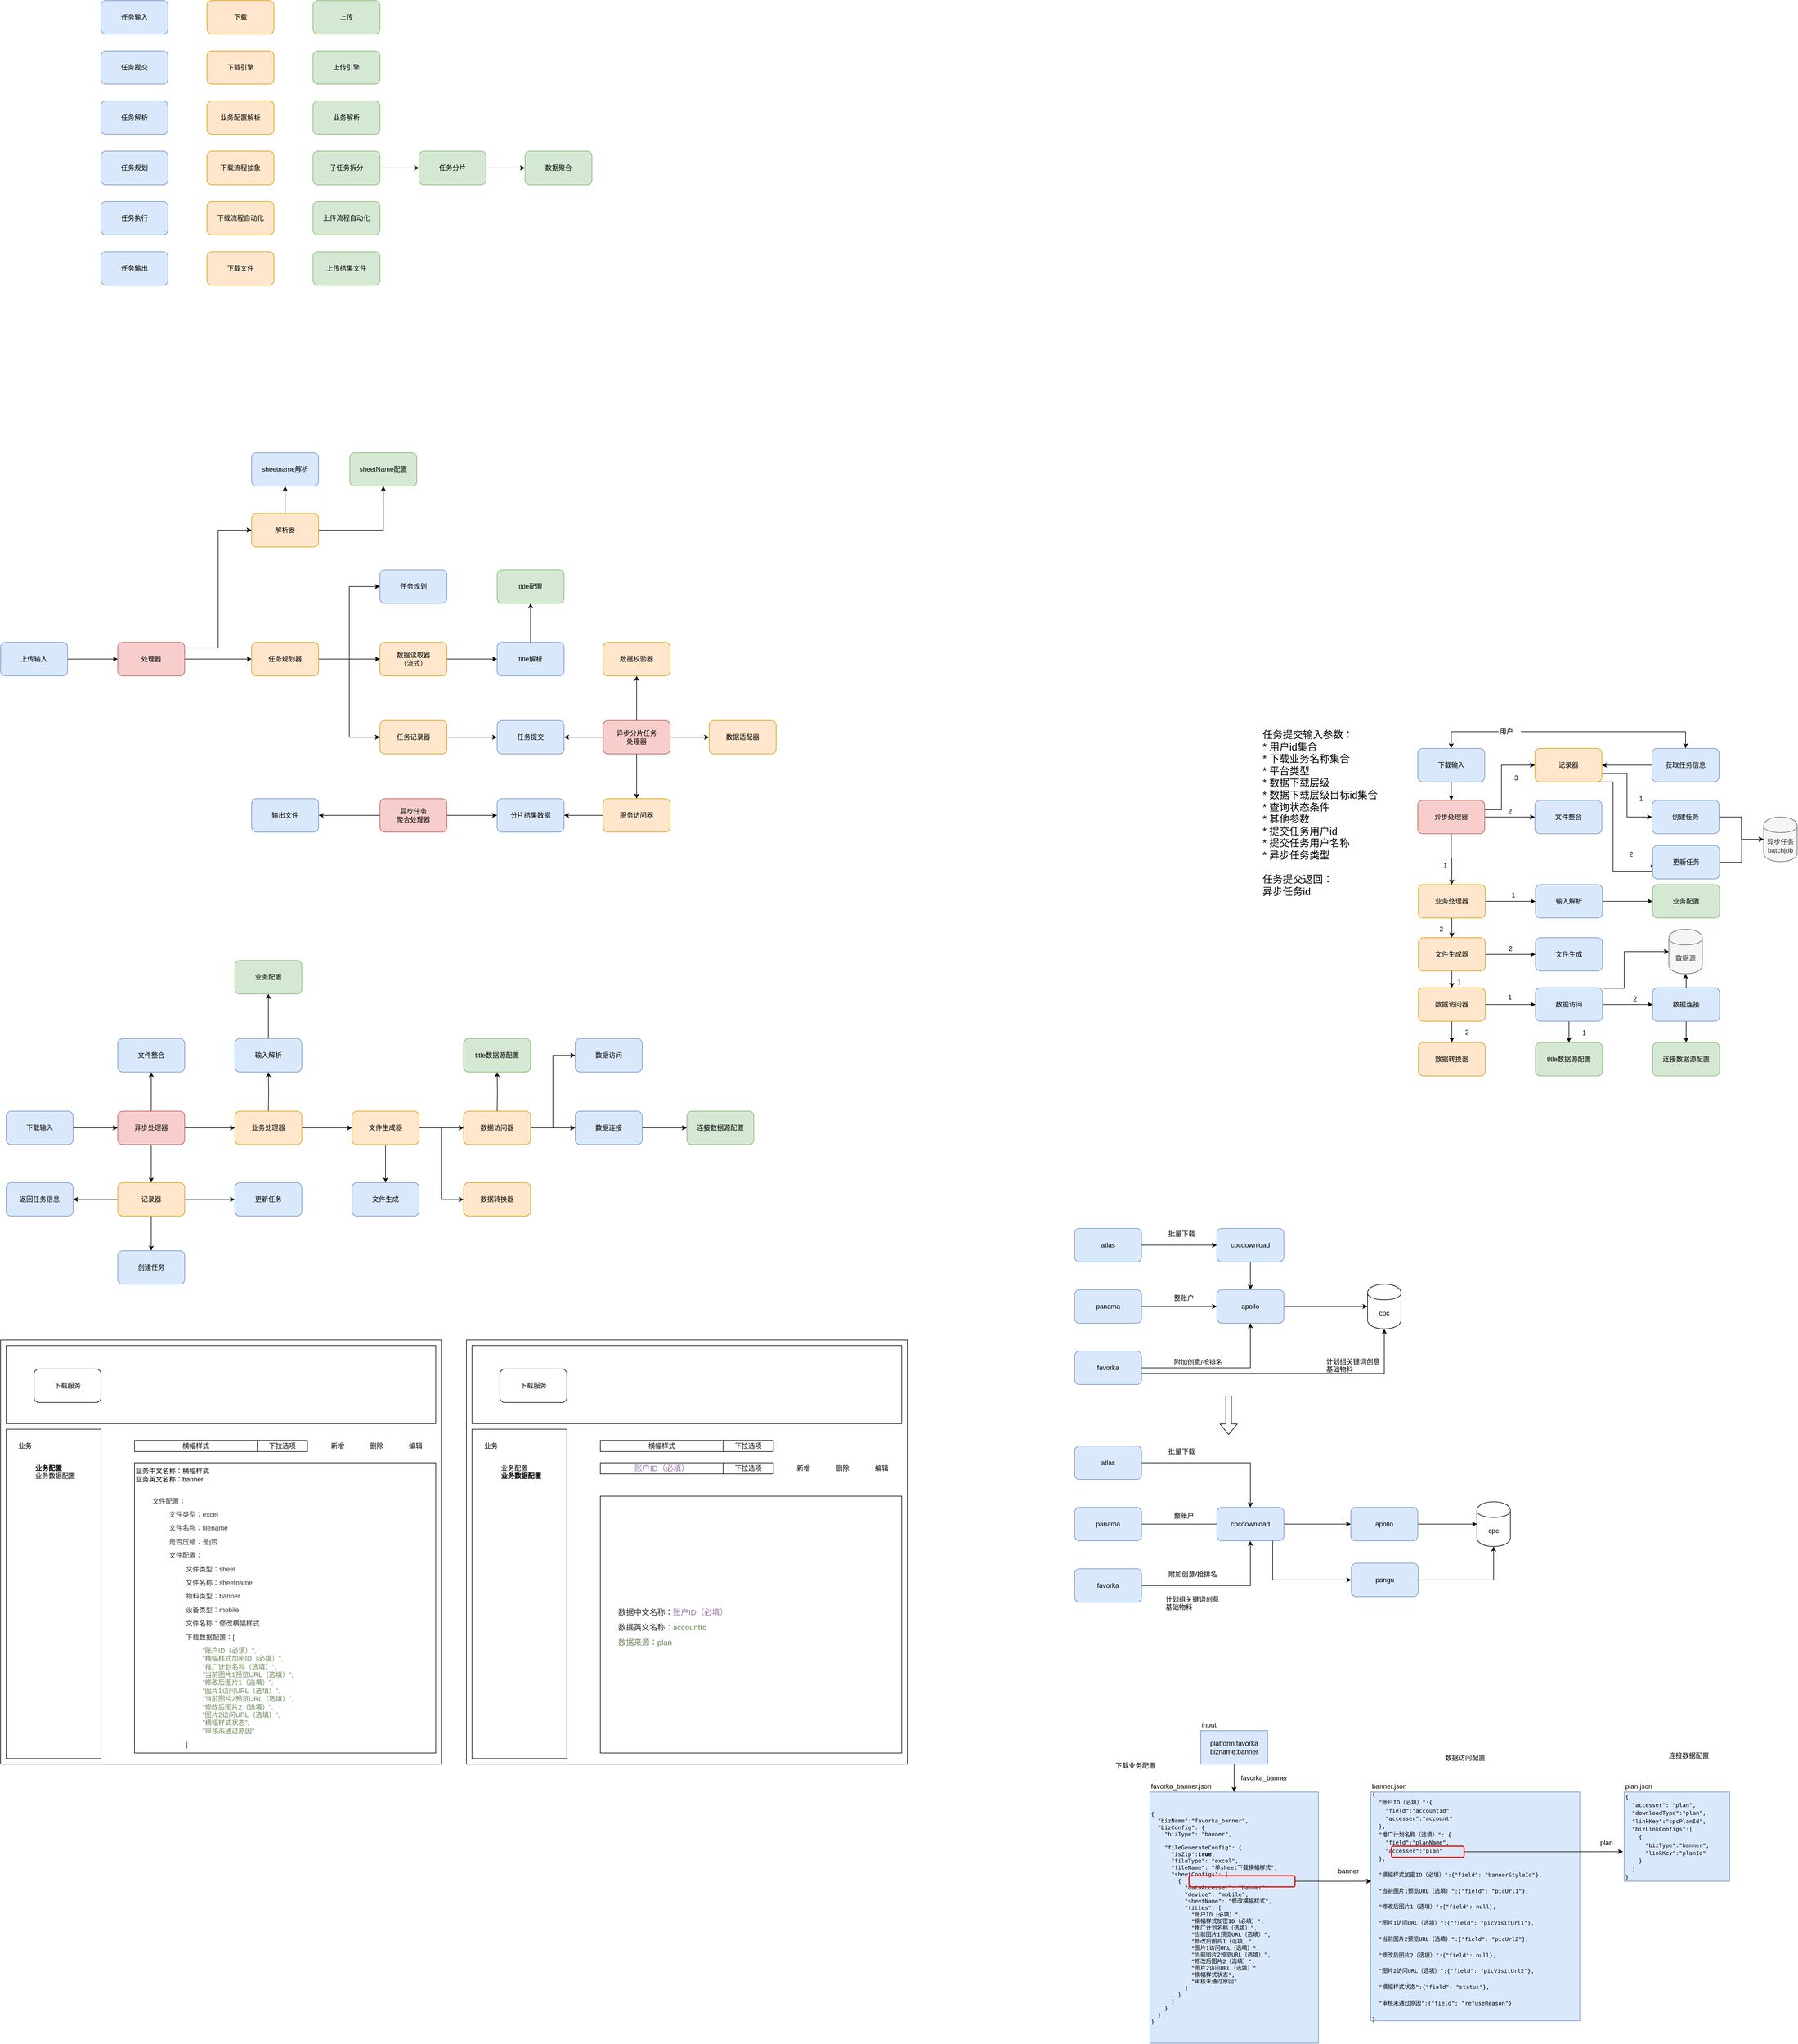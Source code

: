 <mxfile version="12.1.8" type="github" pages="1">
  <diagram id="yZJRV0GO1RGtg8hs4W5D" name="Page-1">
    <mxGraphModel dx="2062" dy="762" grid="1" gridSize="10" guides="1" tooltips="1" connect="1" arrows="1" fold="1" page="1" pageScale="1" pageWidth="826" pageHeight="1169" math="0" shadow="0">
      <root>
        <mxCell id="0"/>
        <mxCell id="1" parent="0"/>
        <mxCell id="P6lC5pPqpMT8iZ2sA-Gk-1" value="任务输入" style="rounded=1;whiteSpace=wrap;html=1;fillColor=#dae8fc;strokeColor=#6c8ebf;" parent="1" vertex="1">
          <mxGeometry x="260" y="190" width="120" height="60" as="geometry"/>
        </mxCell>
        <mxCell id="P6lC5pPqpMT8iZ2sA-Gk-2" value="任务规划" style="rounded=1;whiteSpace=wrap;html=1;fillColor=#dae8fc;strokeColor=#6c8ebf;" parent="1" vertex="1">
          <mxGeometry x="260" y="460" width="120" height="60" as="geometry"/>
        </mxCell>
        <mxCell id="P6lC5pPqpMT8iZ2sA-Gk-3" value="下载" style="rounded=1;whiteSpace=wrap;html=1;fillColor=#ffe6cc;strokeColor=#d79b00;" parent="1" vertex="1">
          <mxGeometry x="450" y="190" width="120" height="60" as="geometry"/>
        </mxCell>
        <mxCell id="P6lC5pPqpMT8iZ2sA-Gk-4" value="上传" style="rounded=1;whiteSpace=wrap;html=1;fillColor=#d5e8d4;strokeColor=#82b366;" parent="1" vertex="1">
          <mxGeometry x="640" y="190" width="120" height="60" as="geometry"/>
        </mxCell>
        <mxCell id="P6lC5pPqpMT8iZ2sA-Gk-5" value="任务提交" style="rounded=1;whiteSpace=wrap;html=1;fillColor=#dae8fc;strokeColor=#6c8ebf;" parent="1" vertex="1">
          <mxGeometry x="260" y="280" width="120" height="60" as="geometry"/>
        </mxCell>
        <mxCell id="P6lC5pPqpMT8iZ2sA-Gk-6" value="下载引擎" style="rounded=1;whiteSpace=wrap;html=1;fillColor=#ffe6cc;strokeColor=#d79b00;" parent="1" vertex="1">
          <mxGeometry x="450" y="280" width="120" height="60" as="geometry"/>
        </mxCell>
        <mxCell id="P6lC5pPqpMT8iZ2sA-Gk-7" value="上传引擎" style="rounded=1;whiteSpace=wrap;html=1;fillColor=#d5e8d4;strokeColor=#82b366;" parent="1" vertex="1">
          <mxGeometry x="640" y="280" width="120" height="60" as="geometry"/>
        </mxCell>
        <mxCell id="P6lC5pPqpMT8iZ2sA-Gk-8" value="业务配置解析" style="rounded=1;whiteSpace=wrap;html=1;fillColor=#ffe6cc;strokeColor=#d79b00;" parent="1" vertex="1">
          <mxGeometry x="450" y="370" width="120" height="60" as="geometry"/>
        </mxCell>
        <mxCell id="P6lC5pPqpMT8iZ2sA-Gk-11" style="edgeStyle=orthogonalEdgeStyle;rounded=0;orthogonalLoop=1;jettySize=auto;html=1;entryX=0;entryY=0.5;entryDx=0;entryDy=0;" parent="1" source="P6lC5pPqpMT8iZ2sA-Gk-9" target="P6lC5pPqpMT8iZ2sA-Gk-10" edge="1">
          <mxGeometry relative="1" as="geometry"/>
        </mxCell>
        <mxCell id="P6lC5pPqpMT8iZ2sA-Gk-9" value="子任务拆分" style="rounded=1;whiteSpace=wrap;html=1;fillColor=#d5e8d4;strokeColor=#82b366;" parent="1" vertex="1">
          <mxGeometry x="640" y="460" width="120" height="60" as="geometry"/>
        </mxCell>
        <mxCell id="P6lC5pPqpMT8iZ2sA-Gk-18" style="edgeStyle=orthogonalEdgeStyle;rounded=0;orthogonalLoop=1;jettySize=auto;html=1;entryX=0;entryY=0.5;entryDx=0;entryDy=0;" parent="1" source="P6lC5pPqpMT8iZ2sA-Gk-10" target="P6lC5pPqpMT8iZ2sA-Gk-16" edge="1">
          <mxGeometry relative="1" as="geometry"/>
        </mxCell>
        <mxCell id="P6lC5pPqpMT8iZ2sA-Gk-10" value="任务分片" style="rounded=1;whiteSpace=wrap;html=1;fillColor=#d5e8d4;strokeColor=#82b366;" parent="1" vertex="1">
          <mxGeometry x="830" y="460" width="120" height="60" as="geometry"/>
        </mxCell>
        <mxCell id="P6lC5pPqpMT8iZ2sA-Gk-12" value="任务解析" style="rounded=1;whiteSpace=wrap;html=1;fillColor=#dae8fc;strokeColor=#6c8ebf;" parent="1" vertex="1">
          <mxGeometry x="260" y="370" width="120" height="60" as="geometry"/>
        </mxCell>
        <mxCell id="P6lC5pPqpMT8iZ2sA-Gk-13" value="业务解析" style="rounded=1;whiteSpace=wrap;html=1;fillColor=#d5e8d4;strokeColor=#82b366;" parent="1" vertex="1">
          <mxGeometry x="640" y="370" width="120" height="60" as="geometry"/>
        </mxCell>
        <mxCell id="P6lC5pPqpMT8iZ2sA-Gk-14" value="下载流程抽象" style="rounded=1;whiteSpace=wrap;html=1;fillColor=#ffe6cc;strokeColor=#d79b00;" parent="1" vertex="1">
          <mxGeometry x="450" y="460" width="120" height="60" as="geometry"/>
        </mxCell>
        <mxCell id="P6lC5pPqpMT8iZ2sA-Gk-16" value="数据聚合" style="rounded=1;whiteSpace=wrap;html=1;fillColor=#d5e8d4;strokeColor=#82b366;" parent="1" vertex="1">
          <mxGeometry x="1020" y="460" width="120" height="60" as="geometry"/>
        </mxCell>
        <mxCell id="P6lC5pPqpMT8iZ2sA-Gk-19" value="任务输出" style="rounded=1;whiteSpace=wrap;html=1;fillColor=#dae8fc;strokeColor=#6c8ebf;" parent="1" vertex="1">
          <mxGeometry x="260" y="640" width="120" height="60" as="geometry"/>
        </mxCell>
        <mxCell id="P6lC5pPqpMT8iZ2sA-Gk-20" value="&lt;span style=&quot;font-weight: normal&quot;&gt;下载文件&lt;/span&gt;" style="rounded=1;whiteSpace=wrap;html=1;fillColor=#ffe6cc;strokeColor=#d79b00;fontStyle=1" parent="1" vertex="1">
          <mxGeometry x="450" y="640" width="120" height="60" as="geometry"/>
        </mxCell>
        <mxCell id="P6lC5pPqpMT8iZ2sA-Gk-21" value="&lt;span style=&quot;font-weight: normal&quot;&gt;上传结果文件&lt;/span&gt;" style="rounded=1;whiteSpace=wrap;html=1;fillColor=#d5e8d4;strokeColor=#82b366;fontStyle=1" parent="1" vertex="1">
          <mxGeometry x="640" y="640" width="120" height="60" as="geometry"/>
        </mxCell>
        <mxCell id="P6lC5pPqpMT8iZ2sA-Gk-22" value="任务执行" style="rounded=1;whiteSpace=wrap;html=1;fillColor=#dae8fc;strokeColor=#6c8ebf;" parent="1" vertex="1">
          <mxGeometry x="260" y="550" width="120" height="60" as="geometry"/>
        </mxCell>
        <mxCell id="P6lC5pPqpMT8iZ2sA-Gk-23" value="&lt;span style=&quot;font-weight: normal&quot;&gt;下载流程自动化&lt;/span&gt;" style="rounded=1;whiteSpace=wrap;html=1;fillColor=#ffe6cc;strokeColor=#d79b00;fontStyle=1" parent="1" vertex="1">
          <mxGeometry x="450" y="550" width="120" height="60" as="geometry"/>
        </mxCell>
        <mxCell id="P6lC5pPqpMT8iZ2sA-Gk-24" value="&lt;span style=&quot;font-weight: normal&quot;&gt;上传流程自动化&lt;/span&gt;" style="rounded=1;whiteSpace=wrap;html=1;fillColor=#d5e8d4;strokeColor=#82b366;fontStyle=1" parent="1" vertex="1">
          <mxGeometry x="640" y="550" width="120" height="60" as="geometry"/>
        </mxCell>
        <mxCell id="juhhppIBEXEbaZW28vqw-14" style="edgeStyle=orthogonalEdgeStyle;rounded=0;orthogonalLoop=1;jettySize=auto;html=1;entryX=0;entryY=0.5;entryDx=0;entryDy=0;" edge="1" parent="1" source="juhhppIBEXEbaZW28vqw-1" target="juhhppIBEXEbaZW28vqw-13">
          <mxGeometry relative="1" as="geometry"/>
        </mxCell>
        <mxCell id="juhhppIBEXEbaZW28vqw-1" value="上传输入" style="rounded=1;whiteSpace=wrap;html=1;fillColor=#dae8fc;strokeColor=#6c8ebf;" vertex="1" parent="1">
          <mxGeometry x="80" y="1340" width="120" height="60" as="geometry"/>
        </mxCell>
        <mxCell id="juhhppIBEXEbaZW28vqw-2" value="sheetname解析" style="rounded=1;whiteSpace=wrap;html=1;fillColor=#dae8fc;strokeColor=#6c8ebf;" vertex="1" parent="1">
          <mxGeometry x="530" y="1000" width="120" height="60" as="geometry"/>
        </mxCell>
        <mxCell id="juhhppIBEXEbaZW28vqw-7" style="edgeStyle=orthogonalEdgeStyle;rounded=0;orthogonalLoop=1;jettySize=auto;html=1;entryX=0;entryY=0.5;entryDx=0;entryDy=0;exitX=1;exitY=0.5;exitDx=0;exitDy=0;" edge="1" parent="1" source="juhhppIBEXEbaZW28vqw-23" target="juhhppIBEXEbaZW28vqw-6">
          <mxGeometry relative="1" as="geometry"/>
        </mxCell>
        <mxCell id="juhhppIBEXEbaZW28vqw-4" value="任务规划" style="rounded=1;whiteSpace=wrap;html=1;fillColor=#dae8fc;strokeColor=#6c8ebf;" vertex="1" parent="1">
          <mxGeometry x="760" y="1210" width="120" height="60" as="geometry"/>
        </mxCell>
        <mxCell id="juhhppIBEXEbaZW28vqw-6" value="任务提交" style="rounded=1;whiteSpace=wrap;html=1;fillColor=#dae8fc;strokeColor=#6c8ebf;" vertex="1" parent="1">
          <mxGeometry x="970" y="1480" width="120" height="60" as="geometry"/>
        </mxCell>
        <mxCell id="juhhppIBEXEbaZW28vqw-10" value="&lt;span style=&quot;font-weight: normal&quot;&gt;sheetName配置&lt;/span&gt;" style="rounded=1;whiteSpace=wrap;html=1;fillColor=#d5e8d4;strokeColor=#82b366;fontStyle=1" vertex="1" parent="1">
          <mxGeometry x="706" y="1000" width="120" height="60" as="geometry"/>
        </mxCell>
        <mxCell id="juhhppIBEXEbaZW28vqw-11" value="&lt;span style=&quot;font-weight: normal&quot;&gt;title配置&lt;/span&gt;" style="rounded=1;whiteSpace=wrap;html=1;fillColor=#d5e8d4;strokeColor=#82b366;fontStyle=1" vertex="1" parent="1">
          <mxGeometry x="970" y="1210" width="120" height="60" as="geometry"/>
        </mxCell>
        <mxCell id="juhhppIBEXEbaZW28vqw-22" style="edgeStyle=orthogonalEdgeStyle;rounded=0;orthogonalLoop=1;jettySize=auto;html=1;entryX=0;entryY=0.5;entryDx=0;entryDy=0;" edge="1" parent="1" source="juhhppIBEXEbaZW28vqw-12" target="juhhppIBEXEbaZW28vqw-4">
          <mxGeometry relative="1" as="geometry"/>
        </mxCell>
        <mxCell id="juhhppIBEXEbaZW28vqw-24" style="edgeStyle=orthogonalEdgeStyle;rounded=0;orthogonalLoop=1;jettySize=auto;html=1;entryX=0;entryY=0.5;entryDx=0;entryDy=0;" edge="1" parent="1" source="juhhppIBEXEbaZW28vqw-12" target="juhhppIBEXEbaZW28vqw-23">
          <mxGeometry relative="1" as="geometry"/>
        </mxCell>
        <mxCell id="juhhppIBEXEbaZW28vqw-26" style="edgeStyle=orthogonalEdgeStyle;rounded=0;orthogonalLoop=1;jettySize=auto;html=1;entryX=0;entryY=0.5;entryDx=0;entryDy=0;" edge="1" parent="1" source="juhhppIBEXEbaZW28vqw-12" target="juhhppIBEXEbaZW28vqw-25">
          <mxGeometry relative="1" as="geometry"/>
        </mxCell>
        <mxCell id="juhhppIBEXEbaZW28vqw-12" value="&lt;span style=&quot;font-weight: normal&quot;&gt;任务规划器&lt;/span&gt;" style="rounded=1;whiteSpace=wrap;html=1;fillColor=#ffe6cc;strokeColor=#d79b00;fontStyle=1" vertex="1" parent="1">
          <mxGeometry x="530" y="1340" width="120" height="60" as="geometry"/>
        </mxCell>
        <mxCell id="juhhppIBEXEbaZW28vqw-19" style="edgeStyle=orthogonalEdgeStyle;rounded=0;orthogonalLoop=1;jettySize=auto;html=1;entryX=0;entryY=0.5;entryDx=0;entryDy=0;" edge="1" parent="1" source="juhhppIBEXEbaZW28vqw-13" target="juhhppIBEXEbaZW28vqw-15">
          <mxGeometry relative="1" as="geometry">
            <Array as="points">
              <mxPoint x="470" y="1350"/>
              <mxPoint x="470" y="1139"/>
            </Array>
          </mxGeometry>
        </mxCell>
        <mxCell id="juhhppIBEXEbaZW28vqw-21" style="edgeStyle=orthogonalEdgeStyle;rounded=0;orthogonalLoop=1;jettySize=auto;html=1;entryX=0;entryY=0.5;entryDx=0;entryDy=0;" edge="1" parent="1" source="juhhppIBEXEbaZW28vqw-13" target="juhhppIBEXEbaZW28vqw-12">
          <mxGeometry relative="1" as="geometry">
            <mxPoint x="530" y="1375" as="targetPoint"/>
          </mxGeometry>
        </mxCell>
        <mxCell id="juhhppIBEXEbaZW28vqw-13" value="&lt;span style=&quot;font-weight: normal&quot;&gt;处理器&lt;/span&gt;" style="rounded=1;whiteSpace=wrap;html=1;fillColor=#f8cecc;strokeColor=#b85450;fontStyle=1" vertex="1" parent="1">
          <mxGeometry x="290" y="1340" width="120" height="60" as="geometry"/>
        </mxCell>
        <mxCell id="juhhppIBEXEbaZW28vqw-18" style="edgeStyle=orthogonalEdgeStyle;rounded=0;orthogonalLoop=1;jettySize=auto;html=1;" edge="1" parent="1" source="juhhppIBEXEbaZW28vqw-15" target="juhhppIBEXEbaZW28vqw-10">
          <mxGeometry relative="1" as="geometry"/>
        </mxCell>
        <mxCell id="juhhppIBEXEbaZW28vqw-20" style="edgeStyle=orthogonalEdgeStyle;rounded=0;orthogonalLoop=1;jettySize=auto;html=1;entryX=0.5;entryY=1;entryDx=0;entryDy=0;" edge="1" parent="1" source="juhhppIBEXEbaZW28vqw-15" target="juhhppIBEXEbaZW28vqw-2">
          <mxGeometry relative="1" as="geometry"/>
        </mxCell>
        <mxCell id="juhhppIBEXEbaZW28vqw-15" value="&lt;span style=&quot;font-weight: normal&quot;&gt;解析器&lt;/span&gt;" style="rounded=1;whiteSpace=wrap;html=1;fillColor=#ffe6cc;strokeColor=#d79b00;fontStyle=1" vertex="1" parent="1">
          <mxGeometry x="530" y="1109" width="120" height="60" as="geometry"/>
        </mxCell>
        <mxCell id="juhhppIBEXEbaZW28vqw-23" value="&lt;span style=&quot;font-weight: normal&quot;&gt;任务记录器&lt;/span&gt;" style="rounded=1;whiteSpace=wrap;html=1;fillColor=#ffe6cc;strokeColor=#d79b00;fontStyle=1" vertex="1" parent="1">
          <mxGeometry x="760" y="1480" width="120" height="60" as="geometry"/>
        </mxCell>
        <mxCell id="juhhppIBEXEbaZW28vqw-31" style="edgeStyle=orthogonalEdgeStyle;rounded=0;orthogonalLoop=1;jettySize=auto;html=1;entryX=0;entryY=0.5;entryDx=0;entryDy=0;" edge="1" parent="1" source="juhhppIBEXEbaZW28vqw-25" target="juhhppIBEXEbaZW28vqw-30">
          <mxGeometry relative="1" as="geometry"/>
        </mxCell>
        <mxCell id="juhhppIBEXEbaZW28vqw-25" value="&lt;span style=&quot;font-weight: normal&quot;&gt;数据读取器&lt;br&gt;（流式）&lt;br&gt;&lt;/span&gt;" style="rounded=1;whiteSpace=wrap;html=1;fillColor=#ffe6cc;strokeColor=#d79b00;fontStyle=1" vertex="1" parent="1">
          <mxGeometry x="760" y="1340" width="120" height="60" as="geometry"/>
        </mxCell>
        <mxCell id="juhhppIBEXEbaZW28vqw-29" style="edgeStyle=orthogonalEdgeStyle;rounded=0;orthogonalLoop=1;jettySize=auto;html=1;entryX=1;entryY=0.5;entryDx=0;entryDy=0;" edge="1" parent="1" source="juhhppIBEXEbaZW28vqw-28" target="juhhppIBEXEbaZW28vqw-6">
          <mxGeometry relative="1" as="geometry"/>
        </mxCell>
        <mxCell id="juhhppIBEXEbaZW28vqw-34" style="edgeStyle=orthogonalEdgeStyle;rounded=0;orthogonalLoop=1;jettySize=auto;html=1;entryX=0;entryY=0.5;entryDx=0;entryDy=0;" edge="1" parent="1" source="juhhppIBEXEbaZW28vqw-28" target="juhhppIBEXEbaZW28vqw-33">
          <mxGeometry relative="1" as="geometry"/>
        </mxCell>
        <mxCell id="juhhppIBEXEbaZW28vqw-36" style="edgeStyle=orthogonalEdgeStyle;rounded=0;orthogonalLoop=1;jettySize=auto;html=1;entryX=0.5;entryY=1;entryDx=0;entryDy=0;" edge="1" parent="1" source="juhhppIBEXEbaZW28vqw-28" target="juhhppIBEXEbaZW28vqw-35">
          <mxGeometry relative="1" as="geometry"/>
        </mxCell>
        <mxCell id="juhhppIBEXEbaZW28vqw-39" style="edgeStyle=orthogonalEdgeStyle;rounded=0;orthogonalLoop=1;jettySize=auto;html=1;entryX=0.5;entryY=0;entryDx=0;entryDy=0;" edge="1" parent="1" source="juhhppIBEXEbaZW28vqw-28" target="juhhppIBEXEbaZW28vqw-37">
          <mxGeometry relative="1" as="geometry"/>
        </mxCell>
        <mxCell id="juhhppIBEXEbaZW28vqw-28" value="&lt;span style=&quot;font-weight: normal&quot;&gt;异步分片任务&lt;br&gt;处理器&lt;br&gt;&lt;/span&gt;" style="rounded=1;whiteSpace=wrap;html=1;fillColor=#f8cecc;strokeColor=#b85450;fontStyle=1" vertex="1" parent="1">
          <mxGeometry x="1160" y="1480" width="120" height="60" as="geometry"/>
        </mxCell>
        <mxCell id="juhhppIBEXEbaZW28vqw-32" style="edgeStyle=orthogonalEdgeStyle;rounded=0;orthogonalLoop=1;jettySize=auto;html=1;entryX=0.5;entryY=1;entryDx=0;entryDy=0;" edge="1" parent="1" source="juhhppIBEXEbaZW28vqw-30" target="juhhppIBEXEbaZW28vqw-11">
          <mxGeometry relative="1" as="geometry"/>
        </mxCell>
        <mxCell id="juhhppIBEXEbaZW28vqw-30" value="title解析" style="rounded=1;whiteSpace=wrap;html=1;fillColor=#dae8fc;strokeColor=#6c8ebf;" vertex="1" parent="1">
          <mxGeometry x="970" y="1340" width="120" height="60" as="geometry"/>
        </mxCell>
        <mxCell id="juhhppIBEXEbaZW28vqw-33" value="&lt;span style=&quot;font-weight: normal&quot;&gt;数据适配器&lt;/span&gt;" style="rounded=1;whiteSpace=wrap;html=1;fillColor=#ffe6cc;strokeColor=#d79b00;fontStyle=1" vertex="1" parent="1">
          <mxGeometry x="1350" y="1480" width="120" height="60" as="geometry"/>
        </mxCell>
        <mxCell id="juhhppIBEXEbaZW28vqw-35" value="&lt;span style=&quot;font-weight: normal&quot;&gt;数据校验器&lt;/span&gt;" style="rounded=1;whiteSpace=wrap;html=1;fillColor=#ffe6cc;strokeColor=#d79b00;fontStyle=1" vertex="1" parent="1">
          <mxGeometry x="1160" y="1340" width="120" height="60" as="geometry"/>
        </mxCell>
        <mxCell id="juhhppIBEXEbaZW28vqw-41" style="edgeStyle=orthogonalEdgeStyle;rounded=0;orthogonalLoop=1;jettySize=auto;html=1;entryX=1;entryY=0.5;entryDx=0;entryDy=0;" edge="1" parent="1" source="juhhppIBEXEbaZW28vqw-37" target="juhhppIBEXEbaZW28vqw-40">
          <mxGeometry relative="1" as="geometry"/>
        </mxCell>
        <mxCell id="juhhppIBEXEbaZW28vqw-37" value="&lt;span style=&quot;font-weight: normal&quot;&gt;服务访问器&lt;/span&gt;" style="rounded=1;whiteSpace=wrap;html=1;fillColor=#ffe6cc;strokeColor=#d79b00;fontStyle=1" vertex="1" parent="1">
          <mxGeometry x="1160" y="1620" width="120" height="60" as="geometry"/>
        </mxCell>
        <mxCell id="juhhppIBEXEbaZW28vqw-40" value="分片结果数据" style="rounded=1;whiteSpace=wrap;html=1;fillColor=#dae8fc;strokeColor=#6c8ebf;" vertex="1" parent="1">
          <mxGeometry x="970" y="1620" width="120" height="60" as="geometry"/>
        </mxCell>
        <mxCell id="juhhppIBEXEbaZW28vqw-43" style="edgeStyle=orthogonalEdgeStyle;rounded=0;orthogonalLoop=1;jettySize=auto;html=1;entryX=0;entryY=0.5;entryDx=0;entryDy=0;" edge="1" parent="1" source="juhhppIBEXEbaZW28vqw-42" target="juhhppIBEXEbaZW28vqw-40">
          <mxGeometry relative="1" as="geometry"/>
        </mxCell>
        <mxCell id="juhhppIBEXEbaZW28vqw-45" style="edgeStyle=orthogonalEdgeStyle;rounded=0;orthogonalLoop=1;jettySize=auto;html=1;entryX=1;entryY=0.5;entryDx=0;entryDy=0;" edge="1" parent="1" source="juhhppIBEXEbaZW28vqw-42" target="juhhppIBEXEbaZW28vqw-44">
          <mxGeometry relative="1" as="geometry"/>
        </mxCell>
        <mxCell id="juhhppIBEXEbaZW28vqw-42" value="&lt;span style=&quot;font-weight: normal&quot;&gt;异步任务&lt;br&gt;聚合处理器&lt;br&gt;&lt;/span&gt;" style="rounded=1;whiteSpace=wrap;html=1;fillColor=#f8cecc;strokeColor=#b85450;fontStyle=1" vertex="1" parent="1">
          <mxGeometry x="760" y="1620" width="120" height="60" as="geometry"/>
        </mxCell>
        <mxCell id="juhhppIBEXEbaZW28vqw-44" value="输出文件" style="rounded=1;whiteSpace=wrap;html=1;fillColor=#dae8fc;strokeColor=#6c8ebf;" vertex="1" parent="1">
          <mxGeometry x="530" y="1620" width="120" height="60" as="geometry"/>
        </mxCell>
        <mxCell id="juhhppIBEXEbaZW28vqw-57" style="edgeStyle=orthogonalEdgeStyle;rounded=0;orthogonalLoop=1;jettySize=auto;html=1;entryX=0;entryY=0.5;entryDx=0;entryDy=0;" edge="1" parent="1" source="juhhppIBEXEbaZW28vqw-46" target="juhhppIBEXEbaZW28vqw-50">
          <mxGeometry relative="1" as="geometry"/>
        </mxCell>
        <mxCell id="juhhppIBEXEbaZW28vqw-46" value="下载输入" style="rounded=1;whiteSpace=wrap;html=1;fillColor=#dae8fc;strokeColor=#6c8ebf;" vertex="1" parent="1">
          <mxGeometry x="90" y="2180" width="120" height="60" as="geometry"/>
        </mxCell>
        <mxCell id="juhhppIBEXEbaZW28vqw-47" value="&lt;span style=&quot;font-weight: normal&quot;&gt;业务配置&lt;/span&gt;" style="rounded=1;whiteSpace=wrap;html=1;fillColor=#d5e8d4;strokeColor=#82b366;fontStyle=1" vertex="1" parent="1">
          <mxGeometry x="500" y="1910" width="120" height="60" as="geometry"/>
        </mxCell>
        <mxCell id="juhhppIBEXEbaZW28vqw-48" value="&lt;span style=&quot;font-weight: normal&quot;&gt;连接数据源配置&lt;/span&gt;" style="rounded=1;whiteSpace=wrap;html=1;fillColor=#d5e8d4;strokeColor=#82b366;fontStyle=1" vertex="1" parent="1">
          <mxGeometry x="1310" y="2180" width="120" height="60" as="geometry"/>
        </mxCell>
        <mxCell id="juhhppIBEXEbaZW28vqw-49" value="&lt;span style=&quot;font-weight: normal&quot;&gt;title数据源配置&lt;/span&gt;" style="rounded=1;whiteSpace=wrap;html=1;fillColor=#d5e8d4;strokeColor=#82b366;fontStyle=1" vertex="1" parent="1">
          <mxGeometry x="910" y="2050" width="120" height="60" as="geometry"/>
        </mxCell>
        <mxCell id="juhhppIBEXEbaZW28vqw-58" style="edgeStyle=orthogonalEdgeStyle;rounded=0;orthogonalLoop=1;jettySize=auto;html=1;entryX=0.5;entryY=1;entryDx=0;entryDy=0;" edge="1" parent="1" target="juhhppIBEXEbaZW28vqw-56">
          <mxGeometry relative="1" as="geometry">
            <mxPoint x="560" y="2180" as="sourcePoint"/>
          </mxGeometry>
        </mxCell>
        <mxCell id="juhhppIBEXEbaZW28vqw-60" style="edgeStyle=orthogonalEdgeStyle;rounded=0;orthogonalLoop=1;jettySize=auto;html=1;entryX=0;entryY=0.5;entryDx=0;entryDy=0;" edge="1" parent="1" source="juhhppIBEXEbaZW28vqw-50" target="juhhppIBEXEbaZW28vqw-51">
          <mxGeometry relative="1" as="geometry"/>
        </mxCell>
        <mxCell id="juhhppIBEXEbaZW28vqw-76" style="edgeStyle=orthogonalEdgeStyle;rounded=0;orthogonalLoop=1;jettySize=auto;html=1;entryX=0.5;entryY=0;entryDx=0;entryDy=0;" edge="1" parent="1" source="juhhppIBEXEbaZW28vqw-50" target="juhhppIBEXEbaZW28vqw-75">
          <mxGeometry relative="1" as="geometry"/>
        </mxCell>
        <mxCell id="juhhppIBEXEbaZW28vqw-83" style="edgeStyle=orthogonalEdgeStyle;rounded=0;orthogonalLoop=1;jettySize=auto;html=1;entryX=0.5;entryY=1;entryDx=0;entryDy=0;" edge="1" parent="1" source="juhhppIBEXEbaZW28vqw-50" target="juhhppIBEXEbaZW28vqw-73">
          <mxGeometry relative="1" as="geometry"/>
        </mxCell>
        <mxCell id="juhhppIBEXEbaZW28vqw-50" value="异步处理器" style="rounded=1;whiteSpace=wrap;html=1;fillColor=#f8cecc;strokeColor=#b85450;" vertex="1" parent="1">
          <mxGeometry x="290" y="2180" width="120" height="60" as="geometry"/>
        </mxCell>
        <mxCell id="juhhppIBEXEbaZW28vqw-61" style="edgeStyle=orthogonalEdgeStyle;rounded=0;orthogonalLoop=1;jettySize=auto;html=1;entryX=0;entryY=0.5;entryDx=0;entryDy=0;" edge="1" parent="1" source="juhhppIBEXEbaZW28vqw-51" target="juhhppIBEXEbaZW28vqw-55">
          <mxGeometry relative="1" as="geometry"/>
        </mxCell>
        <mxCell id="juhhppIBEXEbaZW28vqw-51" value="&lt;span style=&quot;font-weight: 400&quot;&gt;业务处理器&lt;/span&gt;" style="rounded=1;whiteSpace=wrap;html=1;fillColor=#ffe6cc;strokeColor=#d79b00;fontStyle=1" vertex="1" parent="1">
          <mxGeometry x="500" y="2180" width="120" height="60" as="geometry"/>
        </mxCell>
        <mxCell id="juhhppIBEXEbaZW28vqw-65" style="edgeStyle=orthogonalEdgeStyle;rounded=0;orthogonalLoop=1;jettySize=auto;html=1;entryX=0;entryY=0.5;entryDx=0;entryDy=0;" edge="1" parent="1" source="juhhppIBEXEbaZW28vqw-53" target="juhhppIBEXEbaZW28vqw-64">
          <mxGeometry relative="1" as="geometry"/>
        </mxCell>
        <mxCell id="juhhppIBEXEbaZW28vqw-69" style="edgeStyle=orthogonalEdgeStyle;rounded=0;orthogonalLoop=1;jettySize=auto;html=1;entryX=0;entryY=0.5;entryDx=0;entryDy=0;" edge="1" parent="1" source="juhhppIBEXEbaZW28vqw-53" target="juhhppIBEXEbaZW28vqw-68">
          <mxGeometry relative="1" as="geometry"/>
        </mxCell>
        <mxCell id="juhhppIBEXEbaZW28vqw-53" value="&lt;span style=&quot;font-weight: 400&quot;&gt;数据访问器&lt;/span&gt;" style="rounded=1;whiteSpace=wrap;html=1;fillColor=#ffe6cc;strokeColor=#d79b00;fontStyle=1" vertex="1" parent="1">
          <mxGeometry x="910" y="2180" width="120" height="60" as="geometry"/>
        </mxCell>
        <mxCell id="juhhppIBEXEbaZW28vqw-54" value="&lt;span style=&quot;font-weight: 400&quot;&gt;数据转换器&lt;/span&gt;" style="rounded=1;whiteSpace=wrap;html=1;fillColor=#ffe6cc;strokeColor=#d79b00;fontStyle=1" vertex="1" parent="1">
          <mxGeometry x="910" y="2308" width="120" height="60" as="geometry"/>
        </mxCell>
        <mxCell id="juhhppIBEXEbaZW28vqw-62" style="edgeStyle=orthogonalEdgeStyle;rounded=0;orthogonalLoop=1;jettySize=auto;html=1;entryX=0;entryY=0.5;entryDx=0;entryDy=0;" edge="1" parent="1" source="juhhppIBEXEbaZW28vqw-55" target="juhhppIBEXEbaZW28vqw-53">
          <mxGeometry relative="1" as="geometry"/>
        </mxCell>
        <mxCell id="juhhppIBEXEbaZW28vqw-63" style="edgeStyle=orthogonalEdgeStyle;rounded=0;orthogonalLoop=1;jettySize=auto;html=1;entryX=0;entryY=0.5;entryDx=0;entryDy=0;" edge="1" parent="1" source="juhhppIBEXEbaZW28vqw-55" target="juhhppIBEXEbaZW28vqw-54">
          <mxGeometry relative="1" as="geometry"/>
        </mxCell>
        <mxCell id="juhhppIBEXEbaZW28vqw-66" style="edgeStyle=orthogonalEdgeStyle;rounded=0;orthogonalLoop=1;jettySize=auto;html=1;" edge="1" parent="1" target="juhhppIBEXEbaZW28vqw-49">
          <mxGeometry relative="1" as="geometry">
            <mxPoint x="970" y="2180" as="sourcePoint"/>
          </mxGeometry>
        </mxCell>
        <mxCell id="juhhppIBEXEbaZW28vqw-72" style="edgeStyle=orthogonalEdgeStyle;rounded=0;orthogonalLoop=1;jettySize=auto;html=1;entryX=0.5;entryY=0;entryDx=0;entryDy=0;" edge="1" parent="1" source="juhhppIBEXEbaZW28vqw-55" target="juhhppIBEXEbaZW28vqw-71">
          <mxGeometry relative="1" as="geometry"/>
        </mxCell>
        <mxCell id="juhhppIBEXEbaZW28vqw-55" value="&lt;span style=&quot;font-weight: 400&quot;&gt;文件生成器&lt;/span&gt;" style="rounded=1;whiteSpace=wrap;html=1;fillColor=#ffe6cc;strokeColor=#d79b00;fontStyle=1" vertex="1" parent="1">
          <mxGeometry x="710" y="2180" width="120" height="60" as="geometry"/>
        </mxCell>
        <mxCell id="juhhppIBEXEbaZW28vqw-59" style="edgeStyle=orthogonalEdgeStyle;rounded=0;orthogonalLoop=1;jettySize=auto;html=1;entryX=0.5;entryY=1;entryDx=0;entryDy=0;" edge="1" parent="1" source="juhhppIBEXEbaZW28vqw-56" target="juhhppIBEXEbaZW28vqw-47">
          <mxGeometry relative="1" as="geometry"/>
        </mxCell>
        <mxCell id="juhhppIBEXEbaZW28vqw-56" value="输入解析" style="rounded=1;whiteSpace=wrap;html=1;fillColor=#dae8fc;strokeColor=#6c8ebf;" vertex="1" parent="1">
          <mxGeometry x="500" y="2050" width="120" height="60" as="geometry"/>
        </mxCell>
        <mxCell id="juhhppIBEXEbaZW28vqw-64" value="数据访问" style="rounded=1;whiteSpace=wrap;html=1;fillColor=#dae8fc;strokeColor=#6c8ebf;" vertex="1" parent="1">
          <mxGeometry x="1110" y="2050" width="120" height="60" as="geometry"/>
        </mxCell>
        <mxCell id="juhhppIBEXEbaZW28vqw-70" style="edgeStyle=orthogonalEdgeStyle;rounded=0;orthogonalLoop=1;jettySize=auto;html=1;entryX=0;entryY=0.5;entryDx=0;entryDy=0;" edge="1" parent="1" source="juhhppIBEXEbaZW28vqw-68" target="juhhppIBEXEbaZW28vqw-48">
          <mxGeometry relative="1" as="geometry"/>
        </mxCell>
        <mxCell id="juhhppIBEXEbaZW28vqw-68" value="数据连接" style="rounded=1;whiteSpace=wrap;html=1;fillColor=#dae8fc;strokeColor=#6c8ebf;" vertex="1" parent="1">
          <mxGeometry x="1110" y="2180" width="120" height="60" as="geometry"/>
        </mxCell>
        <mxCell id="juhhppIBEXEbaZW28vqw-71" value="文件生成" style="rounded=1;whiteSpace=wrap;html=1;fillColor=#dae8fc;strokeColor=#6c8ebf;" vertex="1" parent="1">
          <mxGeometry x="710" y="2308" width="120" height="60" as="geometry"/>
        </mxCell>
        <mxCell id="juhhppIBEXEbaZW28vqw-73" value="文件整合" style="rounded=1;whiteSpace=wrap;html=1;fillColor=#dae8fc;strokeColor=#6c8ebf;" vertex="1" parent="1">
          <mxGeometry x="290" y="2050" width="120" height="60" as="geometry"/>
        </mxCell>
        <mxCell id="juhhppIBEXEbaZW28vqw-78" style="edgeStyle=orthogonalEdgeStyle;rounded=0;orthogonalLoop=1;jettySize=auto;html=1;entryX=0.5;entryY=0;entryDx=0;entryDy=0;" edge="1" parent="1" source="juhhppIBEXEbaZW28vqw-75" target="juhhppIBEXEbaZW28vqw-77">
          <mxGeometry relative="1" as="geometry"/>
        </mxCell>
        <mxCell id="juhhppIBEXEbaZW28vqw-80" style="edgeStyle=orthogonalEdgeStyle;rounded=0;orthogonalLoop=1;jettySize=auto;html=1;entryX=0;entryY=0.5;entryDx=0;entryDy=0;exitX=1;exitY=0.5;exitDx=0;exitDy=0;" edge="1" parent="1" source="juhhppIBEXEbaZW28vqw-75" target="juhhppIBEXEbaZW28vqw-79">
          <mxGeometry relative="1" as="geometry">
            <Array as="points"/>
          </mxGeometry>
        </mxCell>
        <mxCell id="juhhppIBEXEbaZW28vqw-82" style="edgeStyle=orthogonalEdgeStyle;rounded=0;orthogonalLoop=1;jettySize=auto;html=1;entryX=1;entryY=0.5;entryDx=0;entryDy=0;" edge="1" parent="1" source="juhhppIBEXEbaZW28vqw-75" target="juhhppIBEXEbaZW28vqw-81">
          <mxGeometry relative="1" as="geometry"/>
        </mxCell>
        <mxCell id="juhhppIBEXEbaZW28vqw-75" value="&lt;span style=&quot;font-weight: 400&quot;&gt;记录器&lt;/span&gt;" style="rounded=1;whiteSpace=wrap;html=1;fillColor=#ffe6cc;strokeColor=#d79b00;fontStyle=1" vertex="1" parent="1">
          <mxGeometry x="290" y="2308" width="120" height="60" as="geometry"/>
        </mxCell>
        <mxCell id="juhhppIBEXEbaZW28vqw-77" value="创建任务" style="rounded=1;whiteSpace=wrap;html=1;fillColor=#dae8fc;strokeColor=#6c8ebf;" vertex="1" parent="1">
          <mxGeometry x="290" y="2430" width="120" height="60" as="geometry"/>
        </mxCell>
        <mxCell id="juhhppIBEXEbaZW28vqw-79" value="更新任务" style="rounded=1;whiteSpace=wrap;html=1;fillColor=#dae8fc;strokeColor=#6c8ebf;" vertex="1" parent="1">
          <mxGeometry x="500" y="2308" width="120" height="60" as="geometry"/>
        </mxCell>
        <mxCell id="juhhppIBEXEbaZW28vqw-81" value="返回任务信息" style="rounded=1;whiteSpace=wrap;html=1;fillColor=#dae8fc;strokeColor=#6c8ebf;" vertex="1" parent="1">
          <mxGeometry x="90" y="2308" width="120" height="60" as="geometry"/>
        </mxCell>
        <mxCell id="juhhppIBEXEbaZW28vqw-84" value="" style="rounded=0;whiteSpace=wrap;html=1;" vertex="1" parent="1">
          <mxGeometry x="80" y="2590" width="790" height="760" as="geometry"/>
        </mxCell>
        <mxCell id="juhhppIBEXEbaZW28vqw-85" value="" style="rounded=0;whiteSpace=wrap;html=1;" vertex="1" parent="1">
          <mxGeometry x="90" y="2600" width="770" height="140" as="geometry"/>
        </mxCell>
        <mxCell id="juhhppIBEXEbaZW28vqw-86" value="" style="rounded=0;whiteSpace=wrap;html=1;" vertex="1" parent="1">
          <mxGeometry x="90" y="2750" width="170" height="590" as="geometry"/>
        </mxCell>
        <mxCell id="juhhppIBEXEbaZW28vqw-87" value="下载服务" style="rounded=1;whiteSpace=wrap;html=1;" vertex="1" parent="1">
          <mxGeometry x="140" y="2642" width="120" height="60" as="geometry"/>
        </mxCell>
        <mxCell id="juhhppIBEXEbaZW28vqw-88" value="业务" style="text;html=1;resizable=0;points=[];autosize=1;align=left;verticalAlign=top;spacingTop=-4;" vertex="1" parent="1">
          <mxGeometry x="110" y="2770" width="40" height="20" as="geometry"/>
        </mxCell>
        <mxCell id="juhhppIBEXEbaZW28vqw-89" value="&lt;b&gt;业务配置&lt;/b&gt;&lt;br&gt;业务数据配置" style="text;html=1;resizable=0;points=[];autosize=1;align=left;verticalAlign=top;spacingTop=-4;" vertex="1" parent="1">
          <mxGeometry x="140" y="2810" width="90" height="30" as="geometry"/>
        </mxCell>
        <mxCell id="juhhppIBEXEbaZW28vqw-91" value="新增" style="text;html=1;resizable=0;points=[];autosize=1;align=left;verticalAlign=top;spacingTop=-4;" vertex="1" parent="1">
          <mxGeometry x="670" y="2770" width="40" height="20" as="geometry"/>
        </mxCell>
        <mxCell id="juhhppIBEXEbaZW28vqw-92" value="横幅样式" style="rounded=0;whiteSpace=wrap;html=1;" vertex="1" parent="1">
          <mxGeometry x="320" y="2770" width="220" height="20" as="geometry"/>
        </mxCell>
        <mxCell id="juhhppIBEXEbaZW28vqw-93" value="下拉选项" style="rounded=0;whiteSpace=wrap;html=1;" vertex="1" parent="1">
          <mxGeometry x="540" y="2770" width="90" height="20" as="geometry"/>
        </mxCell>
        <mxCell id="juhhppIBEXEbaZW28vqw-94" value="删除" style="text;html=1;resizable=0;points=[];autosize=1;align=left;verticalAlign=top;spacingTop=-4;" vertex="1" parent="1">
          <mxGeometry x="740" y="2770" width="40" height="20" as="geometry"/>
        </mxCell>
        <mxCell id="juhhppIBEXEbaZW28vqw-95" value="&lt;font style=&quot;font-size: 12px&quot;&gt;业务中文名称：横幅样式&lt;br&gt;业务英文名称：banner&lt;br&gt;&lt;br&gt;&lt;/font&gt;&lt;p style=&quot;margin: 10px 0px 0px 30px ; overflow-wrap: break-word ; color: rgb(51 , 51 , 51) ; font-family: &amp;#34;arial&amp;#34; , sans-serif ; white-space: normal&quot;&gt;&lt;font style=&quot;font-size: 12px&quot;&gt;文件配置：&lt;/font&gt;&lt;/p&gt;&lt;p style=&quot;margin: 10px 0px 0px 60px ; overflow-wrap: break-word ; color: rgb(51 , 51 , 51) ; font-family: &amp;#34;arial&amp;#34; , sans-serif ; white-space: normal&quot;&gt;&lt;font style=&quot;font-size: 12px&quot;&gt;文件类型：excel&lt;/font&gt;&lt;/p&gt;&lt;p style=&quot;margin: 10px 0px 0px 60px ; overflow-wrap: break-word ; color: rgb(51 , 51 , 51) ; font-family: &amp;#34;arial&amp;#34; , sans-serif ; white-space: normal&quot;&gt;&lt;font style=&quot;font-size: 12px&quot;&gt;文件名称：filename&lt;/font&gt;&lt;/p&gt;&lt;p style=&quot;margin: 10px 0px 0px 60px ; overflow-wrap: break-word ; color: rgb(51 , 51 , 51) ; font-family: &amp;#34;arial&amp;#34; , sans-serif ; white-space: normal&quot;&gt;&lt;font style=&quot;font-size: 12px&quot;&gt;是否压缩：是|否&lt;/font&gt;&lt;/p&gt;&lt;p style=&quot;margin: 10px 0px 0px 60px ; overflow-wrap: break-word ; color: rgb(51 , 51 , 51) ; font-family: &amp;#34;arial&amp;#34; , sans-serif ; white-space: normal&quot;&gt;&lt;font style=&quot;font-size: 12px&quot;&gt;文件配置：&lt;/font&gt;&lt;/p&gt;&lt;p style=&quot;margin: 10px 0px 0px 90px ; overflow-wrap: break-word ; color: rgb(51 , 51 , 51) ; font-family: &amp;#34;arial&amp;#34; , sans-serif ; white-space: normal&quot;&gt;&lt;font style=&quot;font-size: 12px&quot;&gt;文件类型：sheet&lt;/font&gt;&lt;/p&gt;&lt;p style=&quot;margin: 10px 0px 0px 90px ; overflow-wrap: break-word ; color: rgb(51 , 51 , 51) ; font-family: &amp;#34;arial&amp;#34; , sans-serif ; white-space: normal&quot;&gt;&lt;font style=&quot;font-size: 12px&quot;&gt;文件名称：sheetname&lt;/font&gt;&lt;/p&gt;&lt;p style=&quot;margin: 10px 0px 0px 90px ; overflow-wrap: break-word ; color: rgb(51 , 51 , 51) ; font-family: &amp;#34;arial&amp;#34; , sans-serif ; white-space: normal&quot;&gt;&lt;font style=&quot;font-size: 12px&quot;&gt;物料类型：banner&lt;/font&gt;&lt;/p&gt;&lt;p style=&quot;margin: 10px 0px 0px 90px ; overflow-wrap: break-word ; color: rgb(51 , 51 , 51) ; font-family: &amp;#34;arial&amp;#34; , sans-serif ; white-space: normal&quot;&gt;&lt;font style=&quot;font-size: 12px&quot;&gt;设备类型：mobile&lt;/font&gt;&lt;/p&gt;&lt;p style=&quot;margin: 10px 0px 0px 90px ; overflow-wrap: break-word ; color: rgb(51 , 51 , 51) ; font-family: &amp;#34;arial&amp;#34; , sans-serif ; white-space: normal&quot;&gt;&lt;font style=&quot;font-size: 12px&quot;&gt;文件名称：修改横幅样式&lt;/font&gt;&lt;/p&gt;&lt;p style=&quot;margin: 10px 0px 0px 90px ; overflow-wrap: break-word ; color: rgb(51 , 51 , 51) ; font-family: &amp;#34;arial&amp;#34; , sans-serif ; white-space: normal&quot;&gt;&lt;font style=&quot;font-size: 12px&quot;&gt;下载数据配置：[&lt;/font&gt;&lt;/p&gt;&lt;p style=&quot;margin: 10px 0px 0px 120px ; overflow-wrap: break-word ; color: rgb(51 , 51 , 51) ; font-family: &amp;#34;arial&amp;#34; , sans-serif ; white-space: normal&quot;&gt;&lt;font style=&quot;font-size: 12px&quot;&gt;&lt;span style=&quot;color: rgb(106 , 135 , 89)&quot;&gt;&quot;&lt;/span&gt;&lt;span style=&quot;color: rgb(106 , 135 , 89)&quot;&gt;账户&lt;/span&gt;&lt;span style=&quot;color: rgb(106 , 135 , 89)&quot;&gt;ID&lt;/span&gt;&lt;span style=&quot;color: rgb(106 , 135 , 89)&quot;&gt;（必填）&lt;/span&gt;&lt;span style=&quot;color: rgb(106 , 135 , 89)&quot;&gt;&quot;&lt;/span&gt;&lt;span style=&quot;color: rgb(204 , 120 , 50)&quot;&gt;,&lt;br&gt;&lt;/span&gt;&lt;span style=&quot;color: rgb(106 , 135 , 89)&quot;&gt;&quot;&lt;/span&gt;&lt;span style=&quot;color: rgb(106 , 135 , 89)&quot;&gt;横幅样式加密&lt;/span&gt;&lt;span style=&quot;color: rgb(106 , 135 , 89)&quot;&gt;ID&lt;/span&gt;&lt;span style=&quot;color: rgb(106 , 135 , 89)&quot;&gt;（必填）&lt;/span&gt;&lt;span style=&quot;color: rgb(106 , 135 , 89)&quot;&gt;&quot;&lt;/span&gt;&lt;span style=&quot;color: rgb(204 , 120 , 50)&quot;&gt;,&lt;br&gt;&lt;/span&gt;&lt;span style=&quot;color: rgb(106 , 135 , 89)&quot;&gt;&quot;&lt;/span&gt;&lt;span style=&quot;color: rgb(106 , 135 , 89)&quot;&gt;推广计划名称（选填）&lt;/span&gt;&lt;span style=&quot;color: rgb(106 , 135 , 89)&quot;&gt;&quot;&lt;/span&gt;&lt;span style=&quot;color: rgb(204 , 120 , 50)&quot;&gt;,&lt;br&gt;&lt;/span&gt;&lt;span style=&quot;color: rgb(106 , 135 , 89)&quot;&gt;&quot;&lt;/span&gt;&lt;span style=&quot;color: rgb(106 , 135 , 89)&quot;&gt;当前图片&lt;/span&gt;&lt;span style=&quot;color: rgb(106 , 135 , 89)&quot;&gt;1&lt;/span&gt;&lt;span style=&quot;color: rgb(106 , 135 , 89)&quot;&gt;预览&lt;/span&gt;&lt;span style=&quot;color: rgb(106 , 135 , 89)&quot;&gt;URL&lt;/span&gt;&lt;span style=&quot;color: rgb(106 , 135 , 89)&quot;&gt;（选填）&lt;/span&gt;&lt;span style=&quot;color: rgb(106 , 135 , 89)&quot;&gt;&quot;&lt;/span&gt;&lt;span style=&quot;color: rgb(204 , 120 , 50)&quot;&gt;,&lt;br&gt;&lt;/span&gt;&lt;span style=&quot;color: rgb(106 , 135 , 89)&quot;&gt;&quot;&lt;/span&gt;&lt;span style=&quot;color: rgb(106 , 135 , 89)&quot;&gt;修改后图片&lt;/span&gt;&lt;span style=&quot;color: rgb(106 , 135 , 89)&quot;&gt;1&lt;/span&gt;&lt;span style=&quot;color: rgb(106 , 135 , 89)&quot;&gt;（选填）&lt;/span&gt;&lt;span style=&quot;color: rgb(106 , 135 , 89)&quot;&gt;&quot;&lt;/span&gt;&lt;span style=&quot;color: rgb(204 , 120 , 50)&quot;&gt;,&lt;br&gt;&lt;/span&gt;&lt;span style=&quot;color: rgb(106 , 135 , 89)&quot;&gt;&quot;&lt;/span&gt;&lt;span style=&quot;color: rgb(106 , 135 , 89)&quot;&gt;图片&lt;/span&gt;&lt;span style=&quot;color: rgb(106 , 135 , 89)&quot;&gt;1&lt;/span&gt;&lt;span style=&quot;color: rgb(106 , 135 , 89)&quot;&gt;访问&lt;/span&gt;&lt;span style=&quot;color: rgb(106 , 135 , 89)&quot;&gt;URL&lt;/span&gt;&lt;span style=&quot;color: rgb(106 , 135 , 89)&quot;&gt;（选填）&lt;/span&gt;&lt;span style=&quot;color: rgb(106 , 135 , 89)&quot;&gt;&quot;&lt;/span&gt;&lt;span style=&quot;color: rgb(204 , 120 , 50)&quot;&gt;,&lt;br&gt;&lt;/span&gt;&lt;span style=&quot;color: rgb(106 , 135 , 89)&quot;&gt;&quot;&lt;/span&gt;&lt;span style=&quot;color: rgb(106 , 135 , 89)&quot;&gt;当前图片&lt;/span&gt;&lt;span style=&quot;color: rgb(106 , 135 , 89)&quot;&gt;2&lt;/span&gt;&lt;span style=&quot;color: rgb(106 , 135 , 89)&quot;&gt;预览&lt;/span&gt;&lt;span style=&quot;color: rgb(106 , 135 , 89)&quot;&gt;URL&lt;/span&gt;&lt;span style=&quot;color: rgb(106 , 135 , 89)&quot;&gt;（选填）&lt;/span&gt;&lt;span style=&quot;color: rgb(106 , 135 , 89)&quot;&gt;&quot;&lt;/span&gt;&lt;span style=&quot;color: rgb(204 , 120 , 50)&quot;&gt;,&lt;br&gt;&lt;/span&gt;&lt;span style=&quot;color: rgb(106 , 135 , 89)&quot;&gt;&quot;&lt;/span&gt;&lt;span style=&quot;color: rgb(106 , 135 , 89)&quot;&gt;修改后图片&lt;/span&gt;&lt;span style=&quot;color: rgb(106 , 135 , 89)&quot;&gt;2&lt;/span&gt;&lt;span style=&quot;color: rgb(106 , 135 , 89)&quot;&gt;（选填）&lt;/span&gt;&lt;span style=&quot;color: rgb(106 , 135 , 89)&quot;&gt;&quot;&lt;/span&gt;&lt;span style=&quot;color: rgb(204 , 120 , 50)&quot;&gt;,&lt;br&gt;&lt;/span&gt;&lt;span style=&quot;color: rgb(106 , 135 , 89)&quot;&gt;&quot;&lt;/span&gt;&lt;span style=&quot;color: rgb(106 , 135 , 89)&quot;&gt;图片&lt;/span&gt;&lt;span style=&quot;color: rgb(106 , 135 , 89)&quot;&gt;2&lt;/span&gt;&lt;span style=&quot;color: rgb(106 , 135 , 89)&quot;&gt;访问&lt;/span&gt;&lt;span style=&quot;color: rgb(106 , 135 , 89)&quot;&gt;URL&lt;/span&gt;&lt;span style=&quot;color: rgb(106 , 135 , 89)&quot;&gt;（选填）&lt;/span&gt;&lt;span style=&quot;color: rgb(106 , 135 , 89)&quot;&gt;&quot;&lt;/span&gt;&lt;span style=&quot;color: rgb(204 , 120 , 50)&quot;&gt;,&lt;br&gt;&lt;/span&gt;&lt;span style=&quot;color: rgb(106 , 135 , 89)&quot;&gt;&quot;&lt;/span&gt;&lt;span style=&quot;color: rgb(106 , 135 , 89)&quot;&gt;横幅样式状态&lt;/span&gt;&lt;span style=&quot;color: rgb(106 , 135 , 89)&quot;&gt;&quot;&lt;/span&gt;&lt;span style=&quot;color: rgb(204 , 120 , 50)&quot;&gt;,&lt;br&gt;&lt;/span&gt;&lt;span style=&quot;color: rgb(106 , 135 , 89)&quot;&gt;&quot;&lt;/span&gt;&lt;span style=&quot;color: rgb(106 , 135 , 89)&quot;&gt;审核未通过原因&lt;/span&gt;&lt;span style=&quot;color: rgb(106 , 135 , 89)&quot;&gt;&quot;&lt;/span&gt;&lt;/font&gt;&lt;/p&gt;&lt;p style=&quot;margin: 10px 0px 0px 90px ; overflow-wrap: break-word ; color: rgb(51 , 51 , 51) ; font-family: &amp;#34;arial&amp;#34; , sans-serif ; white-space: normal&quot;&gt;&lt;font style=&quot;font-size: 12px&quot;&gt;]&lt;/font&gt;&lt;/p&gt;" style="rounded=0;whiteSpace=wrap;html=1;align=left;" vertex="1" parent="1">
          <mxGeometry x="320" y="2810" width="540" height="520" as="geometry"/>
        </mxCell>
        <mxCell id="juhhppIBEXEbaZW28vqw-96" value="编辑" style="text;html=1;resizable=0;points=[];autosize=1;align=left;verticalAlign=top;spacingTop=-4;" vertex="1" parent="1">
          <mxGeometry x="810" y="2770" width="40" height="20" as="geometry"/>
        </mxCell>
        <mxCell id="juhhppIBEXEbaZW28vqw-97" value="" style="rounded=0;whiteSpace=wrap;html=1;" vertex="1" parent="1">
          <mxGeometry x="915" y="2590" width="790" height="760" as="geometry"/>
        </mxCell>
        <mxCell id="juhhppIBEXEbaZW28vqw-98" value="" style="rounded=0;whiteSpace=wrap;html=1;" vertex="1" parent="1">
          <mxGeometry x="925" y="2600" width="770" height="140" as="geometry"/>
        </mxCell>
        <mxCell id="juhhppIBEXEbaZW28vqw-99" value="" style="rounded=0;whiteSpace=wrap;html=1;" vertex="1" parent="1">
          <mxGeometry x="925" y="2750" width="170" height="590" as="geometry"/>
        </mxCell>
        <mxCell id="juhhppIBEXEbaZW28vqw-100" value="下载服务" style="rounded=1;whiteSpace=wrap;html=1;" vertex="1" parent="1">
          <mxGeometry x="975" y="2642" width="120" height="60" as="geometry"/>
        </mxCell>
        <mxCell id="juhhppIBEXEbaZW28vqw-101" value="业务" style="text;html=1;resizable=0;points=[];autosize=1;align=left;verticalAlign=top;spacingTop=-4;" vertex="1" parent="1">
          <mxGeometry x="945" y="2770" width="40" height="20" as="geometry"/>
        </mxCell>
        <mxCell id="juhhppIBEXEbaZW28vqw-102" value="业务配置&lt;br&gt;&lt;b&gt;业务数据配置&lt;/b&gt;" style="text;html=1;resizable=0;points=[];autosize=1;align=left;verticalAlign=top;spacingTop=-4;" vertex="1" parent="1">
          <mxGeometry x="975" y="2810" width="90" height="30" as="geometry"/>
        </mxCell>
        <mxCell id="juhhppIBEXEbaZW28vqw-104" value="横幅样式" style="rounded=0;whiteSpace=wrap;html=1;" vertex="1" parent="1">
          <mxGeometry x="1155" y="2770" width="220" height="20" as="geometry"/>
        </mxCell>
        <mxCell id="juhhppIBEXEbaZW28vqw-105" value="下拉选项" style="rounded=0;whiteSpace=wrap;html=1;" vertex="1" parent="1">
          <mxGeometry x="1375" y="2770" width="90" height="20" as="geometry"/>
        </mxCell>
        <mxCell id="juhhppIBEXEbaZW28vqw-107" value="&lt;p style=&quot;margin: 10px 0px 0px 30px ; overflow-wrap: break-word ; color: rgb(51 , 51 , 51) ; font-family: &amp;#34;arial&amp;#34; , sans-serif ; font-size: 14px&quot;&gt;数据中文名称：&lt;span style=&quot;color: rgb(152 , 118 , 170)&quot;&gt;账户&lt;/span&gt;&lt;span style=&quot;color: rgb(152 , 118 , 170)&quot;&gt;ID&lt;/span&gt;&lt;span style=&quot;color: rgb(152 , 118 , 170)&quot;&gt;（必填）&lt;/span&gt;&lt;/p&gt;&lt;p style=&quot;margin: 10px 0px 0px 30px ; overflow-wrap: break-word ; color: rgb(51 , 51 , 51) ; font-family: &amp;#34;arial&amp;#34; , sans-serif ; font-size: 14px&quot;&gt;数据英文名称：&lt;span style=&quot;color: rgb(106 , 135 , 89)&quot;&gt;accountId&lt;/span&gt;&lt;/p&gt;&lt;p style=&quot;margin: 10px 0px 0px 30px ; overflow-wrap: break-word ; color: rgb(51 , 51 , 51) ; font-family: &amp;#34;arial&amp;#34; , sans-serif ; font-size: 14px&quot;&gt;&lt;span style=&quot;color: rgb(106 , 135 , 89)&quot;&gt;数据来源：plan&lt;/span&gt;&lt;/p&gt;" style="rounded=0;whiteSpace=wrap;html=1;align=left;" vertex="1" parent="1">
          <mxGeometry x="1155" y="2870" width="540" height="460" as="geometry"/>
        </mxCell>
        <mxCell id="juhhppIBEXEbaZW28vqw-109" value="新增" style="text;html=1;resizable=0;points=[];autosize=1;align=left;verticalAlign=top;spacingTop=-4;" vertex="1" parent="1">
          <mxGeometry x="1505" y="2810" width="40" height="20" as="geometry"/>
        </mxCell>
        <mxCell id="juhhppIBEXEbaZW28vqw-110" value="&lt;span style=&quot;font-family: &amp;#34;arial&amp;#34; , sans-serif ; font-size: 14px ; text-align: left ; color: rgb(152 , 118 , 170)&quot;&gt;账户&lt;/span&gt;&lt;span style=&quot;font-family: &amp;#34;arial&amp;#34; , sans-serif ; font-size: 14px ; text-align: left ; color: rgb(152 , 118 , 170)&quot;&gt;ID&lt;/span&gt;&lt;span style=&quot;font-family: &amp;#34;arial&amp;#34; , sans-serif ; font-size: 14px ; text-align: left ; color: rgb(152 , 118 , 170)&quot;&gt;（必填）&lt;/span&gt;" style="rounded=0;whiteSpace=wrap;html=1;" vertex="1" parent="1">
          <mxGeometry x="1155" y="2810" width="220" height="20" as="geometry"/>
        </mxCell>
        <mxCell id="juhhppIBEXEbaZW28vqw-111" value="下拉选项" style="rounded=0;whiteSpace=wrap;html=1;" vertex="1" parent="1">
          <mxGeometry x="1375" y="2810" width="90" height="20" as="geometry"/>
        </mxCell>
        <mxCell id="juhhppIBEXEbaZW28vqw-112" value="删除" style="text;html=1;resizable=0;points=[];autosize=1;align=left;verticalAlign=top;spacingTop=-4;" vertex="1" parent="1">
          <mxGeometry x="1575" y="2810" width="40" height="20" as="geometry"/>
        </mxCell>
        <mxCell id="juhhppIBEXEbaZW28vqw-113" value="编辑" style="text;html=1;resizable=0;points=[];autosize=1;align=left;verticalAlign=top;spacingTop=-4;" vertex="1" parent="1">
          <mxGeometry x="1645" y="2810" width="40" height="20" as="geometry"/>
        </mxCell>
        <mxCell id="juhhppIBEXEbaZW28vqw-116" value="下载输入" style="rounded=1;whiteSpace=wrap;html=1;fillColor=#dae8fc;strokeColor=#6c8ebf;direction=east;rotation=0;" vertex="1" parent="1">
          <mxGeometry x="2620" y="1530" width="120" height="60" as="geometry"/>
        </mxCell>
        <mxCell id="juhhppIBEXEbaZW28vqw-117" value="&lt;span style=&quot;font-weight: normal&quot;&gt;业务配置&lt;/span&gt;" style="rounded=1;whiteSpace=wrap;html=1;fillColor=#d5e8d4;strokeColor=#82b366;fontStyle=1;direction=east;rotation=0;" vertex="1" parent="1">
          <mxGeometry x="3041" y="1774" width="120" height="60" as="geometry"/>
        </mxCell>
        <mxCell id="juhhppIBEXEbaZW28vqw-118" value="&lt;span style=&quot;font-weight: normal&quot;&gt;连接数据源配置&lt;/span&gt;" style="rounded=1;whiteSpace=wrap;html=1;fillColor=#d5e8d4;strokeColor=#82b366;fontStyle=1;direction=east;rotation=0;" vertex="1" parent="1">
          <mxGeometry x="3041" y="2057" width="120" height="60" as="geometry"/>
        </mxCell>
        <mxCell id="juhhppIBEXEbaZW28vqw-119" value="&lt;span style=&quot;font-weight: normal&quot;&gt;title数据源配置&lt;/span&gt;" style="rounded=1;whiteSpace=wrap;html=1;fillColor=#d5e8d4;strokeColor=#82b366;fontStyle=1;direction=east;rotation=0;" vertex="1" parent="1">
          <mxGeometry x="2831" y="2057" width="120" height="60" as="geometry"/>
        </mxCell>
        <mxCell id="juhhppIBEXEbaZW28vqw-158" style="edgeStyle=orthogonalEdgeStyle;rounded=0;orthogonalLoop=1;jettySize=auto;html=1;entryX=0.5;entryY=0;entryDx=0;entryDy=0;" edge="1" parent="1" source="juhhppIBEXEbaZW28vqw-124" target="juhhppIBEXEbaZW28vqw-126">
          <mxGeometry relative="1" as="geometry"/>
        </mxCell>
        <mxCell id="juhhppIBEXEbaZW28vqw-176" style="edgeStyle=orthogonalEdgeStyle;rounded=0;orthogonalLoop=1;jettySize=auto;html=1;entryX=0;entryY=0.5;entryDx=0;entryDy=0;" edge="1" parent="1" source="juhhppIBEXEbaZW28vqw-124" target="juhhppIBEXEbaZW28vqw-142">
          <mxGeometry relative="1" as="geometry"/>
        </mxCell>
        <mxCell id="juhhppIBEXEbaZW28vqw-179" style="edgeStyle=orthogonalEdgeStyle;rounded=0;orthogonalLoop=1;jettySize=auto;html=1;entryX=0;entryY=0.5;entryDx=0;entryDy=0;" edge="1" parent="1" source="juhhppIBEXEbaZW28vqw-124" target="juhhppIBEXEbaZW28vqw-146">
          <mxGeometry relative="1" as="geometry">
            <Array as="points">
              <mxPoint x="2770" y="1640"/>
              <mxPoint x="2770" y="1560"/>
            </Array>
          </mxGeometry>
        </mxCell>
        <mxCell id="juhhppIBEXEbaZW28vqw-124" value="异步处理器" style="rounded=1;whiteSpace=wrap;html=1;fillColor=#f8cecc;strokeColor=#b85450;direction=east;rotation=0;" vertex="1" parent="1">
          <mxGeometry x="2620" y="1623" width="120" height="60" as="geometry"/>
        </mxCell>
        <mxCell id="juhhppIBEXEbaZW28vqw-115" style="edgeStyle=orthogonalEdgeStyle;rounded=0;orthogonalLoop=1;jettySize=auto;html=1;entryX=0.5;entryY=0;entryDx=0;entryDy=0;" edge="1" parent="1" source="juhhppIBEXEbaZW28vqw-116" target="juhhppIBEXEbaZW28vqw-124">
          <mxGeometry relative="1" as="geometry">
            <Array as="points"/>
          </mxGeometry>
        </mxCell>
        <mxCell id="juhhppIBEXEbaZW28vqw-159" style="edgeStyle=orthogonalEdgeStyle;rounded=0;orthogonalLoop=1;jettySize=auto;html=1;" edge="1" parent="1" source="juhhppIBEXEbaZW28vqw-126" target="juhhppIBEXEbaZW28vqw-135">
          <mxGeometry relative="1" as="geometry"/>
        </mxCell>
        <mxCell id="juhhppIBEXEbaZW28vqw-162" style="edgeStyle=orthogonalEdgeStyle;rounded=0;orthogonalLoop=1;jettySize=auto;html=1;entryX=0;entryY=0.5;entryDx=0;entryDy=0;" edge="1" parent="1" source="juhhppIBEXEbaZW28vqw-126" target="juhhppIBEXEbaZW28vqw-137">
          <mxGeometry relative="1" as="geometry"/>
        </mxCell>
        <mxCell id="juhhppIBEXEbaZW28vqw-126" value="&lt;span style=&quot;font-weight: 400&quot;&gt;业务处理器&lt;/span&gt;" style="rounded=1;whiteSpace=wrap;html=1;fillColor=#ffe6cc;strokeColor=#d79b00;fontStyle=1;direction=east;rotation=0;" vertex="1" parent="1">
          <mxGeometry x="2621" y="1774" width="120" height="60" as="geometry"/>
        </mxCell>
        <mxCell id="juhhppIBEXEbaZW28vqw-161" style="edgeStyle=orthogonalEdgeStyle;rounded=0;orthogonalLoop=1;jettySize=auto;html=1;" edge="1" parent="1" source="juhhppIBEXEbaZW28vqw-129" target="juhhppIBEXEbaZW28vqw-130">
          <mxGeometry relative="1" as="geometry"/>
        </mxCell>
        <mxCell id="juhhppIBEXEbaZW28vqw-169" style="edgeStyle=orthogonalEdgeStyle;rounded=0;orthogonalLoop=1;jettySize=auto;html=1;" edge="1" parent="1" source="juhhppIBEXEbaZW28vqw-129" target="juhhppIBEXEbaZW28vqw-138">
          <mxGeometry relative="1" as="geometry"/>
        </mxCell>
        <mxCell id="juhhppIBEXEbaZW28vqw-129" value="&lt;span style=&quot;font-weight: 400&quot;&gt;数据访问器&lt;/span&gt;" style="rounded=1;whiteSpace=wrap;html=1;fillColor=#ffe6cc;strokeColor=#d79b00;fontStyle=1;direction=east;rotation=0;" vertex="1" parent="1">
          <mxGeometry x="2621" y="1959" width="120" height="60" as="geometry"/>
        </mxCell>
        <mxCell id="juhhppIBEXEbaZW28vqw-130" value="&lt;span style=&quot;font-weight: 400&quot;&gt;数据转换器&lt;/span&gt;" style="rounded=1;whiteSpace=wrap;html=1;fillColor=#ffe6cc;strokeColor=#d79b00;fontStyle=1;direction=east;rotation=0;" vertex="1" parent="1">
          <mxGeometry x="2621" y="2057" width="120" height="60" as="geometry"/>
        </mxCell>
        <mxCell id="juhhppIBEXEbaZW28vqw-160" style="edgeStyle=orthogonalEdgeStyle;rounded=0;orthogonalLoop=1;jettySize=auto;html=1;entryX=0.5;entryY=0;entryDx=0;entryDy=0;" edge="1" parent="1" source="juhhppIBEXEbaZW28vqw-135" target="juhhppIBEXEbaZW28vqw-129">
          <mxGeometry relative="1" as="geometry"/>
        </mxCell>
        <mxCell id="juhhppIBEXEbaZW28vqw-167" style="edgeStyle=orthogonalEdgeStyle;rounded=0;orthogonalLoop=1;jettySize=auto;html=1;entryX=0;entryY=0.5;entryDx=0;entryDy=0;" edge="1" parent="1" source="juhhppIBEXEbaZW28vqw-135" target="juhhppIBEXEbaZW28vqw-141">
          <mxGeometry relative="1" as="geometry"/>
        </mxCell>
        <mxCell id="juhhppIBEXEbaZW28vqw-135" value="&lt;span style=&quot;font-weight: 400&quot;&gt;文件生成器&lt;/span&gt;" style="rounded=1;whiteSpace=wrap;html=1;fillColor=#ffe6cc;strokeColor=#d79b00;fontStyle=1;direction=east;rotation=0;" vertex="1" parent="1">
          <mxGeometry x="2621" y="1869" width="120" height="60" as="geometry"/>
        </mxCell>
        <mxCell id="juhhppIBEXEbaZW28vqw-165" style="edgeStyle=orthogonalEdgeStyle;rounded=0;orthogonalLoop=1;jettySize=auto;html=1;entryX=0;entryY=0.5;entryDx=0;entryDy=0;" edge="1" parent="1" source="juhhppIBEXEbaZW28vqw-137" target="juhhppIBEXEbaZW28vqw-117">
          <mxGeometry relative="1" as="geometry"/>
        </mxCell>
        <mxCell id="juhhppIBEXEbaZW28vqw-137" value="输入解析" style="rounded=1;whiteSpace=wrap;html=1;fillColor=#dae8fc;strokeColor=#6c8ebf;direction=east;rotation=0;" vertex="1" parent="1">
          <mxGeometry x="2831" y="1774" width="120" height="60" as="geometry"/>
        </mxCell>
        <mxCell id="juhhppIBEXEbaZW28vqw-170" style="edgeStyle=orthogonalEdgeStyle;rounded=0;orthogonalLoop=1;jettySize=auto;html=1;entryX=0;entryY=0.5;entryDx=0;entryDy=0;" edge="1" parent="1" source="juhhppIBEXEbaZW28vqw-138" target="juhhppIBEXEbaZW28vqw-140">
          <mxGeometry relative="1" as="geometry"/>
        </mxCell>
        <mxCell id="juhhppIBEXEbaZW28vqw-171" style="edgeStyle=orthogonalEdgeStyle;rounded=0;orthogonalLoop=1;jettySize=auto;html=1;entryX=0.5;entryY=0;entryDx=0;entryDy=0;" edge="1" parent="1" source="juhhppIBEXEbaZW28vqw-138" target="juhhppIBEXEbaZW28vqw-119">
          <mxGeometry relative="1" as="geometry"/>
        </mxCell>
        <mxCell id="juhhppIBEXEbaZW28vqw-196" style="edgeStyle=orthogonalEdgeStyle;rounded=0;orthogonalLoop=1;jettySize=auto;html=1;entryX=0;entryY=0.5;entryDx=0;entryDy=0;" edge="1" parent="1" source="juhhppIBEXEbaZW28vqw-138" target="juhhppIBEXEbaZW28vqw-195">
          <mxGeometry relative="1" as="geometry">
            <Array as="points">
              <mxPoint x="2990" y="1960"/>
              <mxPoint x="2990" y="1894"/>
            </Array>
          </mxGeometry>
        </mxCell>
        <mxCell id="juhhppIBEXEbaZW28vqw-138" value="数据访问" style="rounded=1;whiteSpace=wrap;html=1;fillColor=#dae8fc;strokeColor=#6c8ebf;direction=east;rotation=0;" vertex="1" parent="1">
          <mxGeometry x="2831" y="1959" width="120" height="60" as="geometry"/>
        </mxCell>
        <mxCell id="juhhppIBEXEbaZW28vqw-192" style="edgeStyle=orthogonalEdgeStyle;rounded=0;orthogonalLoop=1;jettySize=auto;html=1;entryX=0.5;entryY=0;entryDx=0;entryDy=0;" edge="1" parent="1" source="juhhppIBEXEbaZW28vqw-140" target="juhhppIBEXEbaZW28vqw-118">
          <mxGeometry relative="1" as="geometry"/>
        </mxCell>
        <mxCell id="juhhppIBEXEbaZW28vqw-197" style="edgeStyle=orthogonalEdgeStyle;rounded=0;orthogonalLoop=1;jettySize=auto;html=1;" edge="1" parent="1" source="juhhppIBEXEbaZW28vqw-140" target="juhhppIBEXEbaZW28vqw-195">
          <mxGeometry relative="1" as="geometry"/>
        </mxCell>
        <mxCell id="juhhppIBEXEbaZW28vqw-140" value="数据连接" style="rounded=1;whiteSpace=wrap;html=1;fillColor=#dae8fc;strokeColor=#6c8ebf;direction=east;rotation=0;" vertex="1" parent="1">
          <mxGeometry x="3041" y="1959" width="120" height="60" as="geometry"/>
        </mxCell>
        <mxCell id="juhhppIBEXEbaZW28vqw-141" value="文件生成" style="rounded=1;whiteSpace=wrap;html=1;fillColor=#dae8fc;strokeColor=#6c8ebf;direction=east;rotation=0;" vertex="1" parent="1">
          <mxGeometry x="2831" y="1869" width="120" height="60" as="geometry"/>
        </mxCell>
        <mxCell id="juhhppIBEXEbaZW28vqw-142" value="文件整合" style="rounded=1;whiteSpace=wrap;html=1;fillColor=#dae8fc;strokeColor=#6c8ebf;direction=east;rotation=0;" vertex="1" parent="1">
          <mxGeometry x="2830" y="1623" width="120" height="60" as="geometry"/>
        </mxCell>
        <mxCell id="juhhppIBEXEbaZW28vqw-181" style="edgeStyle=orthogonalEdgeStyle;rounded=0;orthogonalLoop=1;jettySize=auto;html=1;" edge="1" parent="1" source="juhhppIBEXEbaZW28vqw-149" target="juhhppIBEXEbaZW28vqw-146">
          <mxGeometry relative="1" as="geometry"/>
        </mxCell>
        <mxCell id="juhhppIBEXEbaZW28vqw-182" style="edgeStyle=orthogonalEdgeStyle;rounded=0;orthogonalLoop=1;jettySize=auto;html=1;exitX=1;exitY=0.75;exitDx=0;exitDy=0;entryX=0;entryY=0.5;entryDx=0;entryDy=0;" edge="1" parent="1" source="juhhppIBEXEbaZW28vqw-146" target="juhhppIBEXEbaZW28vqw-147">
          <mxGeometry relative="1" as="geometry"/>
        </mxCell>
        <mxCell id="juhhppIBEXEbaZW28vqw-183" style="edgeStyle=orthogonalEdgeStyle;rounded=0;orthogonalLoop=1;jettySize=auto;html=1;exitX=0.75;exitY=1;exitDx=0;exitDy=0;entryX=0;entryY=0.5;entryDx=0;entryDy=0;" edge="1" parent="1" source="juhhppIBEXEbaZW28vqw-146" target="juhhppIBEXEbaZW28vqw-148">
          <mxGeometry relative="1" as="geometry">
            <Array as="points">
              <mxPoint x="2970" y="1590"/>
              <mxPoint x="2970" y="1750"/>
            </Array>
          </mxGeometry>
        </mxCell>
        <mxCell id="juhhppIBEXEbaZW28vqw-146" value="&lt;span style=&quot;font-weight: 400&quot;&gt;记录器&lt;/span&gt;" style="rounded=1;whiteSpace=wrap;html=1;fillColor=#ffe6cc;strokeColor=#d79b00;fontStyle=1;direction=east;rotation=0;" vertex="1" parent="1">
          <mxGeometry x="2830" y="1530" width="120" height="60" as="geometry"/>
        </mxCell>
        <mxCell id="juhhppIBEXEbaZW28vqw-193" style="edgeStyle=orthogonalEdgeStyle;rounded=0;orthogonalLoop=1;jettySize=auto;html=1;" edge="1" parent="1" source="juhhppIBEXEbaZW28vqw-147" target="juhhppIBEXEbaZW28vqw-191">
          <mxGeometry relative="1" as="geometry"/>
        </mxCell>
        <mxCell id="juhhppIBEXEbaZW28vqw-147" value="创建任务" style="rounded=1;whiteSpace=wrap;html=1;fillColor=#dae8fc;strokeColor=#6c8ebf;direction=east;rotation=0;" vertex="1" parent="1">
          <mxGeometry x="3040" y="1623" width="120" height="60" as="geometry"/>
        </mxCell>
        <mxCell id="juhhppIBEXEbaZW28vqw-194" style="edgeStyle=orthogonalEdgeStyle;rounded=0;orthogonalLoop=1;jettySize=auto;html=1;entryX=0;entryY=0.5;entryDx=0;entryDy=0;" edge="1" parent="1" source="juhhppIBEXEbaZW28vqw-148" target="juhhppIBEXEbaZW28vqw-191">
          <mxGeometry relative="1" as="geometry"/>
        </mxCell>
        <mxCell id="juhhppIBEXEbaZW28vqw-148" value="更新任务" style="rounded=1;whiteSpace=wrap;html=1;fillColor=#dae8fc;strokeColor=#6c8ebf;direction=east;rotation=0;" vertex="1" parent="1">
          <mxGeometry x="3041" y="1704" width="120" height="60" as="geometry"/>
        </mxCell>
        <mxCell id="juhhppIBEXEbaZW28vqw-149" value="获取任务信息" style="rounded=1;whiteSpace=wrap;html=1;fillColor=#dae8fc;strokeColor=#6c8ebf;direction=east;rotation=0;" vertex="1" parent="1">
          <mxGeometry x="3040" y="1530" width="120" height="60" as="geometry"/>
        </mxCell>
        <mxCell id="juhhppIBEXEbaZW28vqw-154" style="edgeStyle=orthogonalEdgeStyle;rounded=0;orthogonalLoop=1;jettySize=auto;html=1;entryX=0.5;entryY=0;entryDx=0;entryDy=0;" edge="1" parent="1" source="juhhppIBEXEbaZW28vqw-153" target="juhhppIBEXEbaZW28vqw-116">
          <mxGeometry relative="1" as="geometry"/>
        </mxCell>
        <mxCell id="juhhppIBEXEbaZW28vqw-188" style="edgeStyle=orthogonalEdgeStyle;rounded=0;orthogonalLoop=1;jettySize=auto;html=1;" edge="1" parent="1" source="juhhppIBEXEbaZW28vqw-153" target="juhhppIBEXEbaZW28vqw-149">
          <mxGeometry relative="1" as="geometry"/>
        </mxCell>
        <mxCell id="juhhppIBEXEbaZW28vqw-153" value="用户" style="text;html=1;resizable=0;points=[];autosize=1;align=left;verticalAlign=top;spacingTop=-4;" vertex="1" parent="1">
          <mxGeometry x="2765" y="1490" width="40" height="20" as="geometry"/>
        </mxCell>
        <mxCell id="juhhppIBEXEbaZW28vqw-163" value="1" style="text;html=1;resizable=0;points=[];autosize=1;align=left;verticalAlign=top;spacingTop=-4;" vertex="1" parent="1">
          <mxGeometry x="2786" y="1783" width="20" height="20" as="geometry"/>
        </mxCell>
        <mxCell id="juhhppIBEXEbaZW28vqw-164" value="2" style="text;html=1;resizable=0;points=[];autosize=1;align=left;verticalAlign=top;spacingTop=-4;" vertex="1" parent="1">
          <mxGeometry x="2657" y="1844" width="20" height="20" as="geometry"/>
        </mxCell>
        <mxCell id="juhhppIBEXEbaZW28vqw-166" value="1" style="text;html=1;resizable=0;points=[];autosize=1;align=left;verticalAlign=top;spacingTop=-4;" vertex="1" parent="1">
          <mxGeometry x="2689" y="1939" width="20" height="20" as="geometry"/>
        </mxCell>
        <mxCell id="juhhppIBEXEbaZW28vqw-168" value="2" style="text;html=1;resizable=0;points=[];autosize=1;align=left;verticalAlign=top;spacingTop=-4;" vertex="1" parent="1">
          <mxGeometry x="2781" y="1879" width="20" height="20" as="geometry"/>
        </mxCell>
        <mxCell id="juhhppIBEXEbaZW28vqw-172" value="1" style="text;html=1;resizable=0;points=[];autosize=1;align=left;verticalAlign=top;spacingTop=-4;" vertex="1" parent="1">
          <mxGeometry x="2780" y="1966" width="20" height="20" as="geometry"/>
        </mxCell>
        <mxCell id="juhhppIBEXEbaZW28vqw-173" value="2" style="text;html=1;resizable=0;points=[];autosize=1;align=left;verticalAlign=top;spacingTop=-4;" vertex="1" parent="1">
          <mxGeometry x="2703" y="2029" width="20" height="20" as="geometry"/>
        </mxCell>
        <mxCell id="juhhppIBEXEbaZW28vqw-174" value="1" style="text;html=1;resizable=0;points=[];autosize=1;align=left;verticalAlign=top;spacingTop=-4;" vertex="1" parent="1">
          <mxGeometry x="2913" y="2030" width="20" height="20" as="geometry"/>
        </mxCell>
        <mxCell id="juhhppIBEXEbaZW28vqw-175" value="2" style="text;html=1;resizable=0;points=[];autosize=1;align=left;verticalAlign=top;spacingTop=-4;" vertex="1" parent="1">
          <mxGeometry x="3004" y="1969" width="20" height="20" as="geometry"/>
        </mxCell>
        <mxCell id="juhhppIBEXEbaZW28vqw-177" value="1" style="text;html=1;resizable=0;points=[];autosize=1;align=left;verticalAlign=top;spacingTop=-4;" vertex="1" parent="1">
          <mxGeometry x="2664" y="1730" width="20" height="20" as="geometry"/>
        </mxCell>
        <mxCell id="juhhppIBEXEbaZW28vqw-178" value="2" style="text;html=1;resizable=0;points=[];autosize=1;align=left;verticalAlign=top;spacingTop=-4;" vertex="1" parent="1">
          <mxGeometry x="2780" y="1633" width="20" height="20" as="geometry"/>
        </mxCell>
        <mxCell id="juhhppIBEXEbaZW28vqw-180" value="3" style="text;html=1;resizable=0;points=[];autosize=1;align=left;verticalAlign=top;spacingTop=-4;" vertex="1" parent="1">
          <mxGeometry x="2791" y="1573" width="20" height="20" as="geometry"/>
        </mxCell>
        <mxCell id="juhhppIBEXEbaZW28vqw-184" value="1" style="text;html=1;resizable=0;points=[];autosize=1;align=left;verticalAlign=top;spacingTop=-4;" vertex="1" parent="1">
          <mxGeometry x="3015" y="1610" width="20" height="20" as="geometry"/>
        </mxCell>
        <mxCell id="juhhppIBEXEbaZW28vqw-185" value="2" style="text;html=1;resizable=0;points=[];autosize=1;align=left;verticalAlign=top;spacingTop=-4;" vertex="1" parent="1">
          <mxGeometry x="2997" y="1710" width="20" height="20" as="geometry"/>
        </mxCell>
        <mxCell id="juhhppIBEXEbaZW28vqw-187" value="&lt;font style=&quot;font-size: 18px&quot;&gt;任务提交输入参数：&lt;br&gt;&lt;/font&gt;&lt;div style=&quot;font-size: 18px&quot;&gt;&lt;div&gt;* 用户id集合&lt;/div&gt;&lt;div&gt;* 下载业务名称集合&lt;/div&gt;&lt;div&gt;* 平台类型&lt;/div&gt;&lt;div&gt;* 数据下载层级&lt;/div&gt;&lt;div&gt;* 数据下载层级目标id集合&lt;/div&gt;&lt;div&gt;* 查询状态条件&lt;/div&gt;&lt;div&gt;* 其他参数&lt;/div&gt;&lt;div&gt;* 提交任务用户id&lt;/div&gt;&lt;div&gt;* 提交任务用户名称&lt;/div&gt;&lt;div&gt;* 异步任务类型&lt;/div&gt;&lt;div&gt;&lt;br&gt;&lt;/div&gt;&lt;div&gt;任务提交返回：&lt;/div&gt;&lt;div&gt;异步任务id&lt;/div&gt;&lt;div&gt;&lt;br&gt;&lt;/div&gt;&lt;/div&gt;" style="text;html=1;resizable=0;points=[];autosize=1;align=left;verticalAlign=top;spacingTop=-4;" vertex="1" parent="1">
          <mxGeometry x="2340" y="1493" width="220" height="210" as="geometry"/>
        </mxCell>
        <mxCell id="juhhppIBEXEbaZW28vqw-191" value="异步任务&lt;br&gt;batchjob" style="shape=cylinder;whiteSpace=wrap;html=1;boundedLbl=1;backgroundOutline=1;fillColor=#f5f5f5;strokeColor=#666666;fontColor=#333333;" vertex="1" parent="1">
          <mxGeometry x="3240" y="1653" width="60" height="80" as="geometry"/>
        </mxCell>
        <mxCell id="juhhppIBEXEbaZW28vqw-195" value="数据源" style="shape=cylinder;whiteSpace=wrap;html=1;boundedLbl=1;backgroundOutline=1;fillColor=#f5f5f5;strokeColor=#666666;fontColor=#333333;" vertex="1" parent="1">
          <mxGeometry x="3070" y="1854" width="60" height="80" as="geometry"/>
        </mxCell>
        <mxCell id="juhhppIBEXEbaZW28vqw-228" style="edgeStyle=orthogonalEdgeStyle;rounded=0;orthogonalLoop=1;jettySize=auto;html=1;entryX=0;entryY=0.5;entryDx=0;entryDy=0;" edge="1" parent="1" source="juhhppIBEXEbaZW28vqw-199" target="juhhppIBEXEbaZW28vqw-227">
          <mxGeometry relative="1" as="geometry"/>
        </mxCell>
        <mxCell id="juhhppIBEXEbaZW28vqw-199" value="atlas" style="rounded=1;whiteSpace=wrap;html=1;fillColor=#dae8fc;strokeColor=#6c8ebf;" vertex="1" parent="1">
          <mxGeometry x="2005" y="2390" width="120" height="60" as="geometry"/>
        </mxCell>
        <mxCell id="juhhppIBEXEbaZW28vqw-204" style="edgeStyle=orthogonalEdgeStyle;rounded=0;orthogonalLoop=1;jettySize=auto;html=1;" edge="1" parent="1" source="juhhppIBEXEbaZW28vqw-200" target="juhhppIBEXEbaZW28vqw-202">
          <mxGeometry relative="1" as="geometry"/>
        </mxCell>
        <mxCell id="juhhppIBEXEbaZW28vqw-200" value="panama" style="rounded=1;whiteSpace=wrap;html=1;fillColor=#dae8fc;strokeColor=#6c8ebf;" vertex="1" parent="1">
          <mxGeometry x="2005" y="2500" width="120" height="60" as="geometry"/>
        </mxCell>
        <mxCell id="juhhppIBEXEbaZW28vqw-208" style="edgeStyle=orthogonalEdgeStyle;rounded=0;orthogonalLoop=1;jettySize=auto;html=1;entryX=0.5;entryY=1;entryDx=0;entryDy=0;" edge="1" parent="1" source="juhhppIBEXEbaZW28vqw-201" target="juhhppIBEXEbaZW28vqw-202">
          <mxGeometry relative="1" as="geometry"/>
        </mxCell>
        <mxCell id="juhhppIBEXEbaZW28vqw-210" style="edgeStyle=orthogonalEdgeStyle;rounded=0;orthogonalLoop=1;jettySize=auto;html=1;entryX=0.5;entryY=1;entryDx=0;entryDy=0;" edge="1" parent="1" source="juhhppIBEXEbaZW28vqw-201" target="juhhppIBEXEbaZW28vqw-203">
          <mxGeometry relative="1" as="geometry">
            <Array as="points">
              <mxPoint x="2560" y="2650"/>
            </Array>
          </mxGeometry>
        </mxCell>
        <mxCell id="juhhppIBEXEbaZW28vqw-201" value="favorka" style="rounded=1;whiteSpace=wrap;html=1;fillColor=#dae8fc;strokeColor=#6c8ebf;" vertex="1" parent="1">
          <mxGeometry x="2005" y="2610" width="120" height="60" as="geometry"/>
        </mxCell>
        <mxCell id="juhhppIBEXEbaZW28vqw-212" style="edgeStyle=orthogonalEdgeStyle;rounded=0;orthogonalLoop=1;jettySize=auto;html=1;entryX=0;entryY=0.5;entryDx=0;entryDy=0;" edge="1" parent="1" source="juhhppIBEXEbaZW28vqw-202" target="juhhppIBEXEbaZW28vqw-203">
          <mxGeometry relative="1" as="geometry"/>
        </mxCell>
        <mxCell id="juhhppIBEXEbaZW28vqw-202" value="apollo" style="rounded=1;whiteSpace=wrap;html=1;fillColor=#dae8fc;strokeColor=#6c8ebf;" vertex="1" parent="1">
          <mxGeometry x="2260" y="2500" width="120" height="60" as="geometry"/>
        </mxCell>
        <mxCell id="juhhppIBEXEbaZW28vqw-203" value="cpc" style="shape=cylinder;whiteSpace=wrap;html=1;boundedLbl=1;backgroundOutline=1;" vertex="1" parent="1">
          <mxGeometry x="2530" y="2490" width="60" height="80" as="geometry"/>
        </mxCell>
        <mxCell id="juhhppIBEXEbaZW28vqw-205" value="整账户" style="text;html=1;resizable=0;points=[];autosize=1;align=left;verticalAlign=top;spacingTop=-4;" vertex="1" parent="1">
          <mxGeometry x="2181" y="2505" width="50" height="20" as="geometry"/>
        </mxCell>
        <mxCell id="juhhppIBEXEbaZW28vqw-207" value="批量下载" style="text;html=1;resizable=0;points=[];autosize=1;align=left;verticalAlign=top;spacingTop=-4;" vertex="1" parent="1">
          <mxGeometry x="2171" y="2390" width="60" height="20" as="geometry"/>
        </mxCell>
        <mxCell id="juhhppIBEXEbaZW28vqw-209" value="附加创意/抢排名" style="text;html=1;resizable=0;points=[];autosize=1;align=left;verticalAlign=top;spacingTop=-4;" vertex="1" parent="1">
          <mxGeometry x="2181" y="2620" width="100" height="20" as="geometry"/>
        </mxCell>
        <mxCell id="juhhppIBEXEbaZW28vqw-211" value="计划组关键词创意&lt;br&gt;基础物料" style="text;html=1;resizable=0;points=[];autosize=1;align=left;verticalAlign=top;spacingTop=-4;" vertex="1" parent="1">
          <mxGeometry x="2454" y="2619" width="110" height="30" as="geometry"/>
        </mxCell>
        <mxCell id="juhhppIBEXEbaZW28vqw-229" style="edgeStyle=orthogonalEdgeStyle;rounded=0;orthogonalLoop=1;jettySize=auto;html=1;entryX=0.5;entryY=0;entryDx=0;entryDy=0;" edge="1" parent="1" source="juhhppIBEXEbaZW28vqw-227" target="juhhppIBEXEbaZW28vqw-202">
          <mxGeometry relative="1" as="geometry"/>
        </mxCell>
        <mxCell id="juhhppIBEXEbaZW28vqw-227" value="cpcdownload" style="rounded=1;whiteSpace=wrap;html=1;fillColor=#dae8fc;strokeColor=#6c8ebf;" vertex="1" parent="1">
          <mxGeometry x="2260" y="2390" width="120" height="60" as="geometry"/>
        </mxCell>
        <mxCell id="juhhppIBEXEbaZW28vqw-230" style="edgeStyle=orthogonalEdgeStyle;rounded=0;orthogonalLoop=1;jettySize=auto;html=1;" edge="1" parent="1" source="juhhppIBEXEbaZW28vqw-231" target="juhhppIBEXEbaZW28vqw-245">
          <mxGeometry relative="1" as="geometry"/>
        </mxCell>
        <mxCell id="juhhppIBEXEbaZW28vqw-231" value="atlas" style="rounded=1;whiteSpace=wrap;html=1;fillColor=#dae8fc;strokeColor=#6c8ebf;" vertex="1" parent="1">
          <mxGeometry x="2005" y="2780" width="120" height="60" as="geometry"/>
        </mxCell>
        <mxCell id="juhhppIBEXEbaZW28vqw-232" style="edgeStyle=orthogonalEdgeStyle;rounded=0;orthogonalLoop=1;jettySize=auto;html=1;" edge="1" parent="1" source="juhhppIBEXEbaZW28vqw-233" target="juhhppIBEXEbaZW28vqw-238">
          <mxGeometry relative="1" as="geometry"/>
        </mxCell>
        <mxCell id="juhhppIBEXEbaZW28vqw-233" value="panama" style="rounded=1;whiteSpace=wrap;html=1;fillColor=#dae8fc;strokeColor=#6c8ebf;" vertex="1" parent="1">
          <mxGeometry x="2005" y="2890" width="120" height="60" as="geometry"/>
        </mxCell>
        <mxCell id="juhhppIBEXEbaZW28vqw-234" style="edgeStyle=orthogonalEdgeStyle;rounded=0;orthogonalLoop=1;jettySize=auto;html=1;entryX=0.5;entryY=1;entryDx=0;entryDy=0;" edge="1" parent="1" source="juhhppIBEXEbaZW28vqw-236" target="juhhppIBEXEbaZW28vqw-245">
          <mxGeometry relative="1" as="geometry"/>
        </mxCell>
        <mxCell id="juhhppIBEXEbaZW28vqw-236" value="favorka" style="rounded=1;whiteSpace=wrap;html=1;fillColor=#dae8fc;strokeColor=#6c8ebf;" vertex="1" parent="1">
          <mxGeometry x="2005" y="3000" width="120" height="60" as="geometry"/>
        </mxCell>
        <mxCell id="juhhppIBEXEbaZW28vqw-237" style="edgeStyle=orthogonalEdgeStyle;rounded=0;orthogonalLoop=1;jettySize=auto;html=1;entryX=0;entryY=0.5;entryDx=0;entryDy=0;" edge="1" parent="1" source="juhhppIBEXEbaZW28vqw-238" target="juhhppIBEXEbaZW28vqw-239">
          <mxGeometry relative="1" as="geometry"/>
        </mxCell>
        <mxCell id="juhhppIBEXEbaZW28vqw-238" value="apollo" style="rounded=1;whiteSpace=wrap;html=1;fillColor=#dae8fc;strokeColor=#6c8ebf;" vertex="1" parent="1">
          <mxGeometry x="2500" y="2890" width="120" height="60" as="geometry"/>
        </mxCell>
        <mxCell id="juhhppIBEXEbaZW28vqw-239" value="cpc" style="shape=cylinder;whiteSpace=wrap;html=1;boundedLbl=1;backgroundOutline=1;" vertex="1" parent="1">
          <mxGeometry x="2726" y="2880" width="60" height="80" as="geometry"/>
        </mxCell>
        <mxCell id="juhhppIBEXEbaZW28vqw-240" value="整账户" style="text;html=1;resizable=0;points=[];autosize=1;align=left;verticalAlign=top;spacingTop=-4;" vertex="1" parent="1">
          <mxGeometry x="2181" y="2895" width="50" height="20" as="geometry"/>
        </mxCell>
        <mxCell id="juhhppIBEXEbaZW28vqw-241" value="批量下载" style="text;html=1;resizable=0;points=[];autosize=1;align=left;verticalAlign=top;spacingTop=-4;" vertex="1" parent="1">
          <mxGeometry x="2171" y="2780" width="60" height="20" as="geometry"/>
        </mxCell>
        <mxCell id="juhhppIBEXEbaZW28vqw-242" value="附加创意/抢排名" style="text;html=1;resizable=0;points=[];autosize=1;align=left;verticalAlign=top;spacingTop=-4;" vertex="1" parent="1">
          <mxGeometry x="2171" y="3000" width="100" height="20" as="geometry"/>
        </mxCell>
        <mxCell id="juhhppIBEXEbaZW28vqw-243" value="计划组关键词创意&lt;br&gt;基础物料" style="text;html=1;resizable=0;points=[];autosize=1;align=left;verticalAlign=top;spacingTop=-4;" vertex="1" parent="1">
          <mxGeometry x="2166" y="3045" width="110" height="30" as="geometry"/>
        </mxCell>
        <mxCell id="juhhppIBEXEbaZW28vqw-253" style="edgeStyle=orthogonalEdgeStyle;rounded=0;orthogonalLoop=1;jettySize=auto;html=1;entryX=0;entryY=0.5;entryDx=0;entryDy=0;" edge="1" parent="1" source="juhhppIBEXEbaZW28vqw-245" target="juhhppIBEXEbaZW28vqw-252">
          <mxGeometry relative="1" as="geometry">
            <Array as="points">
              <mxPoint x="2360" y="3020"/>
            </Array>
          </mxGeometry>
        </mxCell>
        <mxCell id="juhhppIBEXEbaZW28vqw-245" value="cpcdownload" style="rounded=1;whiteSpace=wrap;html=1;fillColor=#dae8fc;strokeColor=#6c8ebf;" vertex="1" parent="1">
          <mxGeometry x="2260" y="2890" width="120" height="60" as="geometry"/>
        </mxCell>
        <mxCell id="juhhppIBEXEbaZW28vqw-246" value="" style="shape=flexArrow;endArrow=classic;html=1;" edge="1" parent="1">
          <mxGeometry width="50" height="50" relative="1" as="geometry">
            <mxPoint x="2281" y="2690" as="sourcePoint"/>
            <mxPoint x="2281" y="2760" as="targetPoint"/>
          </mxGeometry>
        </mxCell>
        <mxCell id="juhhppIBEXEbaZW28vqw-254" style="edgeStyle=orthogonalEdgeStyle;rounded=0;orthogonalLoop=1;jettySize=auto;html=1;entryX=0.5;entryY=1;entryDx=0;entryDy=0;" edge="1" parent="1" source="juhhppIBEXEbaZW28vqw-252" target="juhhppIBEXEbaZW28vqw-239">
          <mxGeometry relative="1" as="geometry"/>
        </mxCell>
        <mxCell id="juhhppIBEXEbaZW28vqw-252" value="pangu" style="rounded=1;whiteSpace=wrap;html=1;fillColor=#dae8fc;strokeColor=#6c8ebf;" vertex="1" parent="1">
          <mxGeometry x="2501" y="2990" width="120" height="60" as="geometry"/>
        </mxCell>
        <mxCell id="juhhppIBEXEbaZW28vqw-261" style="edgeStyle=orthogonalEdgeStyle;rounded=0;orthogonalLoop=1;jettySize=auto;html=1;" edge="1" parent="1" source="juhhppIBEXEbaZW28vqw-255" target="juhhppIBEXEbaZW28vqw-256">
          <mxGeometry relative="1" as="geometry"/>
        </mxCell>
        <mxCell id="juhhppIBEXEbaZW28vqw-255" value="platform:favorka&lt;br&gt;bizname:banner" style="rounded=0;whiteSpace=wrap;html=1;fillColor=#dae8fc;strokeColor=#6c8ebf;" vertex="1" parent="1">
          <mxGeometry x="2231" y="3290" width="120" height="60" as="geometry"/>
        </mxCell>
        <mxCell id="juhhppIBEXEbaZW28vqw-256" value="&lt;pre style=&quot;font-family: &amp;#34;dejavu sans mono&amp;#34; ; font-size: 10px&quot;&gt;{&lt;br style=&quot;font-size: 10px&quot;&gt;  &quot;bizName&quot;:&quot;favorka_banner&quot;,&lt;br style=&quot;font-size: 10px&quot;&gt;  &quot;bizConfig&quot;: {&lt;br style=&quot;font-size: 10px&quot;&gt;    &quot;bizType&quot;: &quot;banner&quot;,&lt;br style=&quot;font-size: 10px&quot;&gt;&lt;br style=&quot;font-size: 10px&quot;&gt;    &quot;fileGenerateConfig&quot;: {&lt;br style=&quot;font-size: 10px&quot;&gt;      &quot;isZip&quot;:&lt;span style=&quot;font-weight: bold ; font-size: 10px&quot;&gt;true&lt;/span&gt;,&lt;br style=&quot;font-size: 10px&quot;&gt;      &quot;fileType&quot;: &quot;excel&quot;,&lt;br style=&quot;font-size: 10px&quot;&gt;      &quot;fileName&quot;: &quot;单sheet下载横幅样式&quot;,&lt;br style=&quot;font-size: 10px&quot;&gt;      &quot;sheetConfigs&quot;: [&lt;br style=&quot;font-size: 10px&quot;&gt;        {&lt;br style=&quot;font-size: 10px&quot;&gt;          &quot;dataAccesser&quot;: &quot;banner&quot;,&lt;br style=&quot;font-size: 10px&quot;&gt;          &quot;device&quot;: &quot;mobile&quot;,&lt;br style=&quot;font-size: 10px&quot;&gt;          &quot;sheetName&quot;: &quot;修改横幅样式&quot;,&lt;br style=&quot;font-size: 10px&quot;&gt;          &quot;titles&quot;: [&lt;br style=&quot;font-size: 10px&quot;&gt;            &quot;账户ID（必填）&quot;,&lt;br style=&quot;font-size: 10px&quot;&gt;            &quot;横幅样式加密ID（必填）&quot;,&lt;br style=&quot;font-size: 10px&quot;&gt;            &quot;推广计划名称（选填）&quot;,&lt;br style=&quot;font-size: 10px&quot;&gt;            &quot;当前图片1预览URL（选填）&quot;,&lt;br style=&quot;font-size: 10px&quot;&gt;            &quot;修改后图片1（选填）&quot;,&lt;br style=&quot;font-size: 10px&quot;&gt;            &quot;图片1访问URL（选填）&quot;,&lt;br style=&quot;font-size: 10px&quot;&gt;            &quot;当前图片2预览URL（选填）&quot;,&lt;br style=&quot;font-size: 10px&quot;&gt;            &quot;修改后图片2（选填）&quot;,&lt;br style=&quot;font-size: 10px&quot;&gt;            &quot;图片2访问URL（选填）&quot;,&lt;br style=&quot;font-size: 10px&quot;&gt;            &quot;横幅样式状态&quot;,&lt;br style=&quot;font-size: 10px&quot;&gt;            &quot;审核未通过原因&quot;&lt;br style=&quot;font-size: 10px&quot;&gt;          ]&lt;br style=&quot;font-size: 10px&quot;&gt;        }&lt;br style=&quot;font-size: 10px&quot;&gt;      ]&lt;br style=&quot;font-size: 10px&quot;&gt;    }&lt;br style=&quot;font-size: 10px&quot;&gt;  }&lt;br style=&quot;font-size: 10px&quot;&gt;}&lt;/pre&gt;" style="rounded=0;whiteSpace=wrap;html=1;fillColor=#dae8fc;strokeColor=#6c8ebf;align=left;" vertex="1" parent="1">
          <mxGeometry x="2140" y="3400" width="302" height="450" as="geometry"/>
        </mxCell>
        <mxCell id="juhhppIBEXEbaZW28vqw-257" value="input" style="text;html=1;resizable=0;points=[];autosize=1;align=left;verticalAlign=top;spacingTop=-4;" vertex="1" parent="1">
          <mxGeometry x="2231" y="3270" width="40" height="20" as="geometry"/>
        </mxCell>
        <mxCell id="juhhppIBEXEbaZW28vqw-259" value="favorka_banner" style="text;html=1;resizable=0;points=[];autosize=1;align=left;verticalAlign=top;spacingTop=-4;" vertex="1" parent="1">
          <mxGeometry x="2301" y="3365" width="100" height="20" as="geometry"/>
        </mxCell>
        <mxCell id="juhhppIBEXEbaZW28vqw-260" value="favorka_banner.json" style="text;html=1;resizable=0;points=[];autosize=1;align=left;verticalAlign=top;spacingTop=-4;" vertex="1" parent="1">
          <mxGeometry x="2140" y="3380" width="120" height="20" as="geometry"/>
        </mxCell>
        <mxCell id="juhhppIBEXEbaZW28vqw-262" value="&lt;pre&gt;&lt;font face=&quot;dejavu sans mono&quot;&gt;&lt;span style=&quot;font-size: 10px&quot;&gt;{&lt;br/&gt;  &quot;账户ID（必填）&quot;:{&lt;br/&gt;    &quot;field&quot;:&quot;accountId&quot;,&lt;br/&gt;    &quot;accesser&quot;:&quot;account&quot;&lt;br/&gt;  },&lt;br/&gt;  &quot;推广计划名称（选填）&quot;: {&lt;br/&gt;    &quot;field&quot;:&quot;planName&quot;,&lt;br/&gt;    &quot;accesser&quot;:&quot;plan&quot;&lt;br/&gt;  },&lt;br/&gt;&lt;br/&gt;  &quot;横幅样式加密ID（必填）&quot;:{&quot;field&quot;: &quot;bannerStyleId&quot;},&lt;br/&gt;&lt;br/&gt;  &quot;当前图片1预览URL（选填）&quot;:{&quot;field&quot;: &quot;picUrl1&quot;},&lt;br/&gt;&lt;br/&gt;  &quot;修改后图片1（选填）&quot;:{&quot;field&quot;: null},&lt;br/&gt;&lt;br/&gt;  &quot;图片1访问URL（选填）&quot;:{&quot;field&quot;: &quot;picVisitUrl1&quot;},&lt;br/&gt;&lt;br/&gt;  &quot;当前图片2预览URL（选填）&quot;:{&quot;field&quot;: &quot;picUrl2&quot;},&lt;br/&gt;&lt;br/&gt;  &quot;修改后图片2（选填）&quot;:{&quot;field&quot;: null},&lt;br/&gt;&lt;br/&gt;  &quot;图片2访问URL（选填）&quot;:{&quot;field&quot;: &quot;picVisitUrl2&quot;},&lt;br/&gt;&lt;br/&gt;  &quot;横幅样式状态&quot;:{&quot;field&quot;: &quot;status&quot;},&lt;br/&gt;&lt;br/&gt;  &quot;审核未通过原因&quot;:{&quot;field&quot;: &quot;refuseReason&quot;}&lt;br/&gt;&lt;br/&gt;}&lt;br&gt;&lt;/span&gt;&lt;/font&gt;&lt;/pre&gt;" style="rounded=0;whiteSpace=wrap;html=1;fillColor=#dae8fc;strokeColor=#6c8ebf;align=left;" vertex="1" parent="1">
          <mxGeometry x="2535.5" y="3400" width="375" height="410" as="geometry"/>
        </mxCell>
        <mxCell id="juhhppIBEXEbaZW28vqw-263" value="banner.json" style="text;html=1;resizable=0;points=[];autosize=1;align=left;verticalAlign=top;spacingTop=-4;" vertex="1" parent="1">
          <mxGeometry x="2535.5" y="3380" width="80" height="20" as="geometry"/>
        </mxCell>
        <mxCell id="juhhppIBEXEbaZW28vqw-266" style="edgeStyle=orthogonalEdgeStyle;rounded=0;orthogonalLoop=1;jettySize=auto;html=1;entryX=0.003;entryY=0.39;entryDx=0;entryDy=0;entryPerimeter=0;" edge="1" parent="1" source="juhhppIBEXEbaZW28vqw-265" target="juhhppIBEXEbaZW28vqw-262">
          <mxGeometry relative="1" as="geometry"/>
        </mxCell>
        <mxCell id="juhhppIBEXEbaZW28vqw-265" value="" style="rounded=1;whiteSpace=wrap;html=1;strokeWidth=2;fillColor=none;strokeColor=#FF0000;" vertex="1" parent="1">
          <mxGeometry x="2210" y="3550" width="190" height="20" as="geometry"/>
        </mxCell>
        <mxCell id="juhhppIBEXEbaZW28vqw-267" value="banner" style="text;html=1;resizable=0;points=[];autosize=1;align=left;verticalAlign=top;spacingTop=-4;" vertex="1" parent="1">
          <mxGeometry x="2475" y="3532" width="50" height="20" as="geometry"/>
        </mxCell>
        <mxCell id="juhhppIBEXEbaZW28vqw-268" value="&lt;pre&gt;&lt;font face=&quot;dejavu sans mono&quot;&gt;&lt;span style=&quot;font-size: 10px&quot;&gt;{&lt;br/&gt;  &quot;accesser&quot;: &quot;plan&quot;,&lt;br/&gt;  &quot;downloadType&quot;:&quot;plan&quot;,&lt;br/&gt;  &quot;linkKey&quot;:&quot;cpcPlanId&quot;,&lt;br/&gt;  &quot;bizLinkConfigs&quot;:[&lt;br/&gt;    {&lt;br/&gt;      &quot;bizType&quot;:&quot;banner&quot;,&lt;br/&gt;      &quot;linkKey&quot;:&quot;planId&quot;&lt;br/&gt;    }&lt;br/&gt;  ]&lt;br/&gt;}&lt;br&gt;&lt;/span&gt;&lt;/font&gt;&lt;/pre&gt;" style="rounded=0;whiteSpace=wrap;html=1;fillColor=#dae8fc;strokeColor=#6c8ebf;align=left;" vertex="1" parent="1">
          <mxGeometry x="2990" y="3400" width="189" height="160" as="geometry"/>
        </mxCell>
        <mxCell id="juhhppIBEXEbaZW28vqw-269" value="plan.json" style="text;html=1;resizable=0;points=[];autosize=1;align=left;verticalAlign=top;spacingTop=-4;" vertex="1" parent="1">
          <mxGeometry x="2990" y="3380" width="60" height="20" as="geometry"/>
        </mxCell>
        <mxCell id="juhhppIBEXEbaZW28vqw-273" style="edgeStyle=orthogonalEdgeStyle;rounded=0;orthogonalLoop=1;jettySize=auto;html=1;entryX=-0.011;entryY=0.669;entryDx=0;entryDy=0;entryPerimeter=0;" edge="1" parent="1" source="juhhppIBEXEbaZW28vqw-272" target="juhhppIBEXEbaZW28vqw-268">
          <mxGeometry relative="1" as="geometry"/>
        </mxCell>
        <mxCell id="juhhppIBEXEbaZW28vqw-272" value="" style="rounded=1;whiteSpace=wrap;html=1;strokeWidth=2;fillColor=none;strokeColor=#FF0000;" vertex="1" parent="1">
          <mxGeometry x="2573" y="3497" width="130" height="20" as="geometry"/>
        </mxCell>
        <mxCell id="juhhppIBEXEbaZW28vqw-274" value="plan" style="text;html=1;resizable=0;points=[];autosize=1;align=left;verticalAlign=top;spacingTop=-4;" vertex="1" parent="1">
          <mxGeometry x="2945" y="3481" width="40" height="20" as="geometry"/>
        </mxCell>
        <mxCell id="juhhppIBEXEbaZW28vqw-275" value="连接数据配置" style="text;html=1;resizable=0;points=[];autosize=1;align=left;verticalAlign=top;spacingTop=-4;" vertex="1" parent="1">
          <mxGeometry x="3068" y="3325" width="90" height="20" as="geometry"/>
        </mxCell>
        <mxCell id="juhhppIBEXEbaZW28vqw-276" value="数据访问配置" style="text;html=1;resizable=0;points=[];autosize=1;align=left;verticalAlign=top;spacingTop=-4;" vertex="1" parent="1">
          <mxGeometry x="2667" y="3329" width="90" height="20" as="geometry"/>
        </mxCell>
        <mxCell id="juhhppIBEXEbaZW28vqw-277" value="下载业务配置" style="text;html=1;resizable=0;points=[];autosize=1;align=left;verticalAlign=top;spacingTop=-4;" vertex="1" parent="1">
          <mxGeometry x="2076" y="3343" width="90" height="20" as="geometry"/>
        </mxCell>
      </root>
    </mxGraphModel>
  </diagram>
</mxfile>
